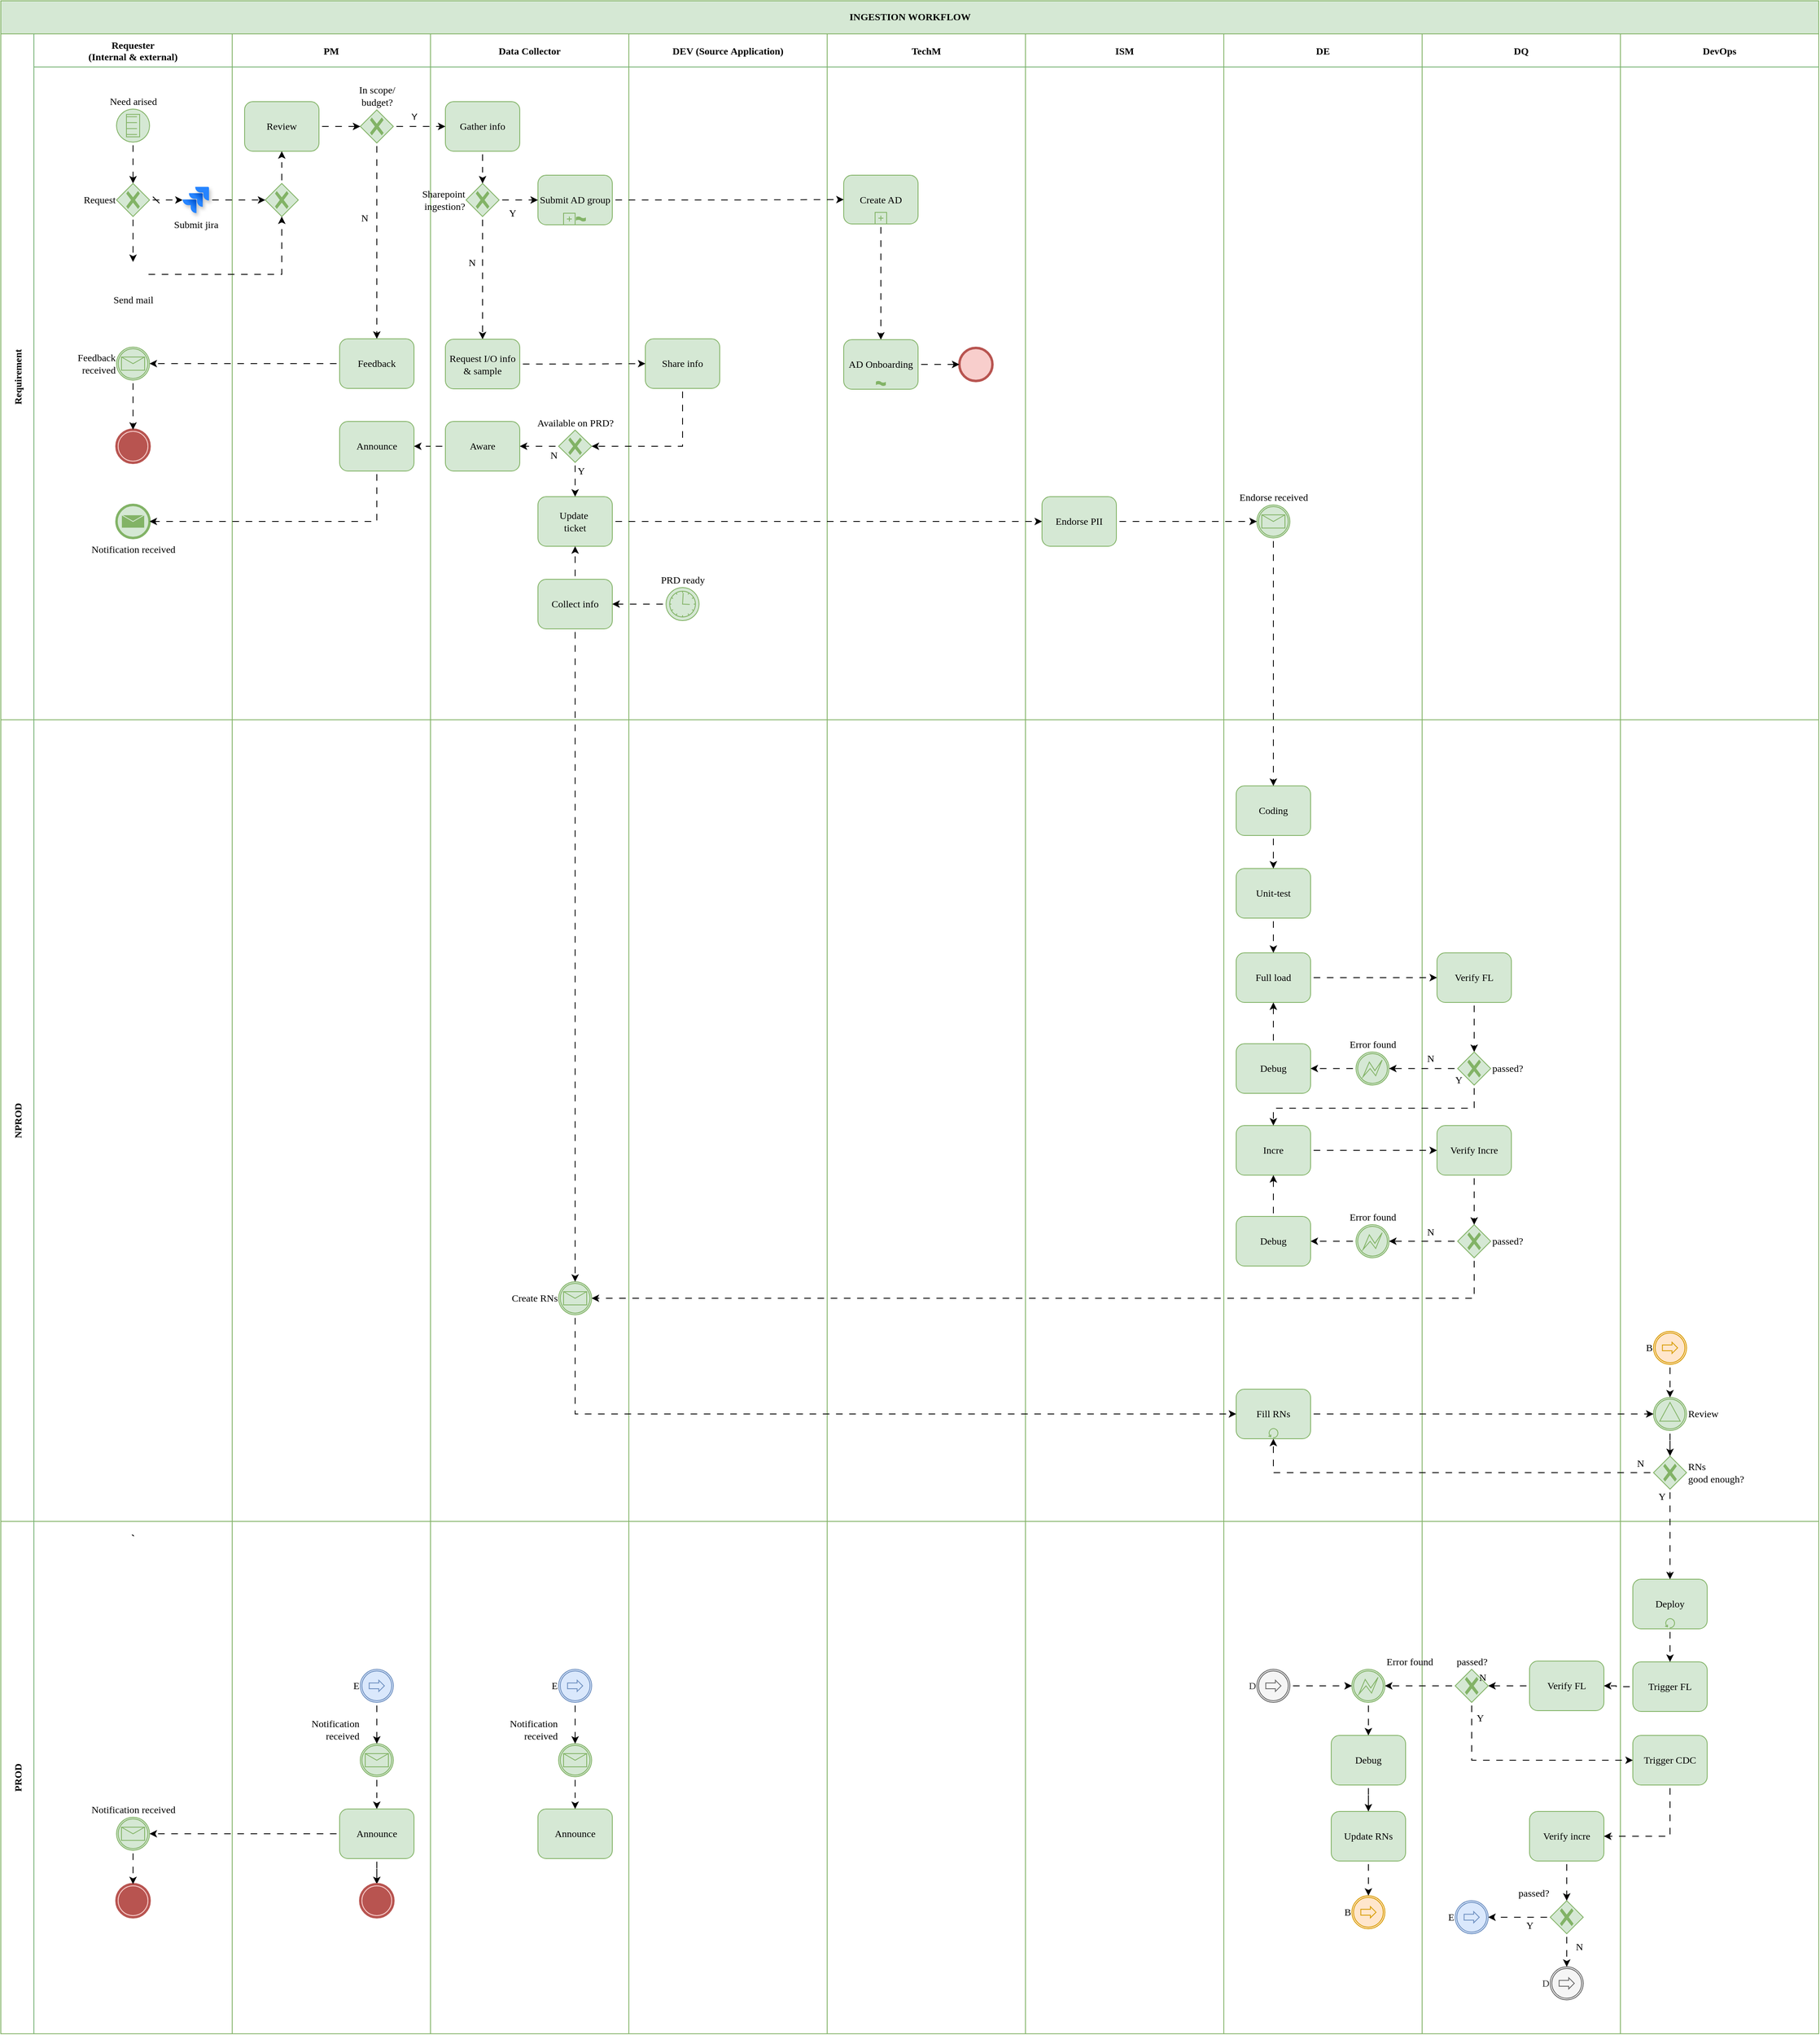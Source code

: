 <mxfile version="24.7.7">
  <diagram id="kgpKYQtTHZ0yAKxKKP6v" name="Page-1">
    <mxGraphModel dx="2304" dy="1316" grid="1" gridSize="10" guides="1" tooltips="1" connect="1" arrows="1" fold="1" page="1" pageScale="1" pageWidth="850" pageHeight="1100" math="0" shadow="0">
      <root>
        <mxCell id="0" />
        <mxCell id="1" parent="0" />
        <mxCell id="3nuBFxr9cyL0pnOWT2aG-1" value="INGESTION WORKFLOW" style="shape=table;childLayout=tableLayout;startSize=40;collapsible=0;recursiveResize=0;expand=0;fillColor=#d5e8d4;fontStyle=1;shadow=0;rounded=0;direction=north;flipV=1;flipH=1;horizontal=0;fontFamily=Montserrat;labelPosition=center;verticalLabelPosition=middle;align=center;verticalAlign=middle;whiteSpace=wrap;html=1;textDirection=vertical-lr;movable=1;resizable=1;rotatable=1;deletable=1;editable=1;locked=0;connectable=1;fontSize=12;fontSource=https%3A%2F%2Ffonts.googleapis.com%2Fcss%3Ffamily%3DMontserrat;strokeColor=#82b366;labelBackgroundColor=none;" parent="1" vertex="1">
          <mxGeometry x="40" y="81" width="2200" height="2460.0" as="geometry" />
        </mxCell>
        <mxCell id="3nuBFxr9cyL0pnOWT2aG-3" value="Requirement" style="shape=tableRow;horizontal=0;swimlaneHead=0;swimlaneBody=0;top=0;left=0;bottom=0;right=0;fillColor=none;points=[[0,0.5],[1,0.5]];portConstraint=eastwest;startSize=40;collapsible=0;recursiveResize=0;expand=0;fontStyle=1;swimlaneFillColor=none;strokeColor=#76B274;fontFamily=Montserrat;fontSource=https%3A%2F%2Ffonts.googleapis.com%2Fcss%3Ffamily%3DMontserrat;labelBackgroundColor=none;" parent="3nuBFxr9cyL0pnOWT2aG-1" vertex="1">
          <mxGeometry y="40" width="2200" height="830" as="geometry" />
        </mxCell>
        <mxCell id="3nuBFxr9cyL0pnOWT2aG-4" value="Requester&#xa;(Internal &amp; external)" style="swimlane;swimlaneHead=0;swimlaneBody=0;connectable=0;fillColor=none;startSize=40;collapsible=0;recursiveResize=0;expand=0;fontStyle=1;rounded=0;strokeColor=#76B274;fontFamily=Montserrat;fontSource=https%3A%2F%2Ffonts.googleapis.com%2Fcss%3Ffamily%3DMontserrat;labelBackgroundColor=none;" parent="3nuBFxr9cyL0pnOWT2aG-3" vertex="1">
          <mxGeometry x="40" width="240" height="830" as="geometry">
            <mxRectangle width="240" height="830" as="alternateBounds" />
          </mxGeometry>
        </mxCell>
        <mxCell id="cMU86__VcZ0qvdFthibx-391" value="Need arised" style="points=[[0.145,0.145,0],[0.5,0,0],[0.855,0.145,0],[1,0.5,0],[0.855,0.855,0],[0.5,1,0],[0.145,0.855,0],[0,0.5,0]];shape=mxgraph.bpmn.event;html=1;verticalLabelPosition=top;labelBackgroundColor=none;verticalAlign=bottom;align=center;perimeter=ellipsePerimeter;outlineConnect=0;aspect=fixed;outline=standard;symbol=conditional;rounded=1;fillStyle=auto;strokeColor=#82b366;arcSize=50;fontFamily=Montserrat;fontSource=https%3A%2F%2Ffonts.googleapis.com%2Fcss%3Ffamily%3DMontserrat;fontSize=12;fontColor=default;fillColor=#d5e8d4;labelPosition=center;" parent="3nuBFxr9cyL0pnOWT2aG-4" vertex="1">
          <mxGeometry x="100" y="91" width="40" height="40" as="geometry" />
        </mxCell>
        <mxCell id="cMU86__VcZ0qvdFthibx-394" value="Feedback&lt;div&gt;received&lt;/div&gt;" style="points=[[0.145,0.145,0],[0.5,0,0],[0.855,0.145,0],[1,0.5,0],[0.855,0.855,0],[0.5,1,0],[0.145,0.855,0],[0,0.5,0]];shape=mxgraph.bpmn.event;html=1;verticalLabelPosition=middle;labelBackgroundColor=none;verticalAlign=middle;align=right;perimeter=ellipsePerimeter;outlineConnect=0;aspect=fixed;outline=catching;symbol=message;rounded=1;fillStyle=auto;strokeColor=#82b366;arcSize=50;fontFamily=Montserrat;fontSource=https%3A%2F%2Ffonts.googleapis.com%2Fcss%3Ffamily%3DMontserrat;fontSize=12;fontColor=default;fillColor=#d5e8d4;labelPosition=left;" parent="3nuBFxr9cyL0pnOWT2aG-4" vertex="1">
          <mxGeometry x="100" y="379" width="40" height="40" as="geometry" />
        </mxCell>
        <mxCell id="cMU86__VcZ0qvdFthibx-395" value="" style="points=[[0.145,0.145,0],[0.5,0,0],[0.855,0.145,0],[1,0.5,0],[0.855,0.855,0],[0.5,1,0],[0.145,0.855,0],[0,0.5,0]];shape=mxgraph.bpmn.event;html=1;verticalLabelPosition=bottom;labelBackgroundColor=none;verticalAlign=top;align=center;perimeter=ellipsePerimeter;outlineConnect=0;aspect=fixed;outline=end;symbol=terminate;rounded=1;fillStyle=auto;strokeColor=#b85450;arcSize=50;fontFamily=Montserrat;fontSource=https%3A%2F%2Ffonts.googleapis.com%2Fcss%3Ffamily%3DMontserrat;fontSize=12;fillColor=#f8cecc;" parent="3nuBFxr9cyL0pnOWT2aG-4" vertex="1">
          <mxGeometry x="100" y="479" width="40" height="40" as="geometry" />
        </mxCell>
        <mxCell id="cMU86__VcZ0qvdFthibx-396" style="edgeStyle=orthogonalEdgeStyle;shape=connector;curved=0;rounded=0;orthogonalLoop=1;jettySize=auto;html=1;entryX=0.5;entryY=0;entryDx=0;entryDy=0;entryPerimeter=0;strokeColor=default;align=center;verticalAlign=middle;fontFamily=Montserrat;fontSource=https%3A%2F%2Ffonts.googleapis.com%2Fcss%3Ffamily%3DMontserrat;fontSize=12;fontColor=default;labelBackgroundColor=none;endArrow=classic;flowAnimation=1;" parent="3nuBFxr9cyL0pnOWT2aG-4" source="cMU86__VcZ0qvdFthibx-394" target="cMU86__VcZ0qvdFthibx-395" edge="1">
          <mxGeometry relative="1" as="geometry">
            <mxPoint x="120" y="525" as="targetPoint" />
          </mxGeometry>
        </mxCell>
        <mxCell id="cMU86__VcZ0qvdFthibx-740" style="edgeStyle=orthogonalEdgeStyle;shape=connector;curved=0;rounded=0;orthogonalLoop=1;jettySize=auto;html=1;entryX=0.5;entryY=0;entryDx=0;entryDy=0;entryPerimeter=0;strokeColor=default;align=center;verticalAlign=middle;fontFamily=Montserrat;fontSource=https%3A%2F%2Ffonts.googleapis.com%2Fcss%3Ffamily%3DMontserrat;fontSize=12;fontColor=default;labelBackgroundColor=none;endArrow=classic;flowAnimation=1;exitX=0.5;exitY=1;exitDx=0;exitDy=0;exitPerimeter=0;" parent="3nuBFxr9cyL0pnOWT2aG-4" source="cMU86__VcZ0qvdFthibx-391" target="cMU86__VcZ0qvdFthibx-196" edge="1">
          <mxGeometry relative="1" as="geometry">
            <mxPoint x="120" y="142" as="sourcePoint" />
          </mxGeometry>
        </mxCell>
        <mxCell id="cMU86__VcZ0qvdFthibx-100" value="Submit jira" style="image;image=img/lib/atlassian/Jira_Logo.svg;html=1;imageBackground=none;imageBorder=none;shadow=1;aspect=fixed;fontFamily=Montserrat;fontSource=https%3A%2F%2Ffonts.googleapis.com%2Fcss%3Ffamily%3DMontserrat;labelBackgroundColor=none;" parent="3nuBFxr9cyL0pnOWT2aG-4" vertex="1">
          <mxGeometry x="180" y="185" width="32" height="32" as="geometry" />
        </mxCell>
        <mxCell id="cMU86__VcZ0qvdFthibx-101" value="Send mail" style="shape=image;html=1;verticalAlign=top;verticalLabelPosition=bottom;labelBackgroundColor=none;imageAspect=0;aspect=fixed;image=https://cdn0.iconfinder.com/data/icons/logos-microsoft-office-365/128/Microsoft_Office-07-128.png;shadow=1;fontFamily=Montserrat;fontSource=https%3A%2F%2Ffonts.googleapis.com%2Fcss%3Ffamily%3DMontserrat;" parent="3nuBFxr9cyL0pnOWT2aG-4" vertex="1">
          <mxGeometry x="104" y="276" width="32" height="32" as="geometry" />
        </mxCell>
        <mxCell id="cMU86__VcZ0qvdFthibx-104" style="edgeStyle=orthogonalEdgeStyle;rounded=0;orthogonalLoop=1;jettySize=auto;html=1;entryX=0;entryY=0.5;entryDx=0;entryDy=0;curved=0;jumpStyle=none;startArrow=dash;startFill=0;flowAnimation=1;fixDash=0;exitX=1;exitY=0.5;exitDx=0;exitDy=0;exitPerimeter=0;labelBackgroundColor=none;" parent="3nuBFxr9cyL0pnOWT2aG-4" source="cMU86__VcZ0qvdFthibx-196" target="cMU86__VcZ0qvdFthibx-100" edge="1">
          <mxGeometry relative="1" as="geometry">
            <mxPoint x="139.966" y="205.034" as="sourcePoint" />
          </mxGeometry>
        </mxCell>
        <mxCell id="cMU86__VcZ0qvdFthibx-139" value="" style="edgeStyle=orthogonalEdgeStyle;rounded=0;orthogonalLoop=1;jettySize=auto;html=1;flowAnimation=1;fixDash=0;entryX=0.5;entryY=0;entryDx=0;entryDy=0;exitX=0.5;exitY=1;exitDx=0;exitDy=0;exitPerimeter=0;labelBackgroundColor=none;" parent="3nuBFxr9cyL0pnOWT2aG-4" source="cMU86__VcZ0qvdFthibx-196" target="cMU86__VcZ0qvdFthibx-101" edge="1">
          <mxGeometry relative="1" as="geometry">
            <mxPoint x="120.034" y="224.966" as="sourcePoint" />
          </mxGeometry>
        </mxCell>
        <mxCell id="cMU86__VcZ0qvdFthibx-196" value="Request" style="points=[[0.25,0.25,0],[0.5,0,0],[0.75,0.25,0],[1,0.5,0],[0.75,0.75,0],[0.5,1,0],[0.25,0.75,0],[0,0.5,0]];shape=mxgraph.bpmn.gateway2;html=1;verticalLabelPosition=middle;labelBackgroundColor=none;verticalAlign=middle;align=right;perimeter=rhombusPerimeter;outlineConnect=0;outline=none;symbol=none;gwType=exclusive;rounded=1;fillStyle=auto;strokeColor=#82b366;arcSize=50;fontFamily=Montserrat;fontSource=https%3A%2F%2Ffonts.googleapis.com%2Fcss%3Ffamily%3DMontserrat;fontSize=12;fontColor=default;fillColor=#d5e8d4;labelPosition=left;" parent="3nuBFxr9cyL0pnOWT2aG-4" vertex="1">
          <mxGeometry x="100" y="181" width="40" height="40" as="geometry" />
        </mxCell>
        <mxCell id="cMU86__VcZ0qvdFthibx-197" value="" style="points=[[0.25,0.25,0],[0.5,0,0],[0.75,0.25,0],[1,0.5,0],[0.75,0.75,0],[0.5,1,0],[0.25,0.75,0],[0,0.5,0]];shape=mxgraph.bpmn.gateway2;html=1;verticalLabelPosition=bottom;labelBackgroundColor=none;verticalAlign=top;align=center;perimeter=rhombusPerimeter;outlineConnect=0;outline=none;symbol=none;gwType=exclusive;rounded=1;fillStyle=auto;strokeColor=#82b366;arcSize=50;fontFamily=Montserrat;fontSource=https%3A%2F%2Ffonts.googleapis.com%2Fcss%3Ffamily%3DMontserrat;fontSize=12;fontColor=default;fillColor=#d5e8d4;" parent="3nuBFxr9cyL0pnOWT2aG-4" vertex="1">
          <mxGeometry x="280" y="181" width="40" height="40" as="geometry" />
        </mxCell>
        <mxCell id="cMU86__VcZ0qvdFthibx-176" style="edgeStyle=orthogonalEdgeStyle;rounded=0;orthogonalLoop=1;jettySize=auto;html=1;entryX=0.5;entryY=1;entryDx=0;entryDy=0;entryPerimeter=0;flowAnimation=1;fixDash=0;exitX=1;exitY=0.5;exitDx=0;exitDy=0;labelBackgroundColor=none;" parent="3nuBFxr9cyL0pnOWT2aG-4" source="cMU86__VcZ0qvdFthibx-101" target="cMU86__VcZ0qvdFthibx-197" edge="1">
          <mxGeometry relative="1" as="geometry">
            <mxPoint x="285" y="225" as="targetPoint" />
            <Array as="points">
              <mxPoint x="300" y="291" />
            </Array>
          </mxGeometry>
        </mxCell>
        <mxCell id="cMU86__VcZ0qvdFthibx-179" style="edgeStyle=orthogonalEdgeStyle;rounded=0;orthogonalLoop=1;jettySize=auto;html=1;entryX=0;entryY=0.5;entryDx=0;entryDy=0;entryPerimeter=0;flowAnimation=1;labelBackgroundColor=none;" parent="3nuBFxr9cyL0pnOWT2aG-4" source="cMU86__VcZ0qvdFthibx-100" target="cMU86__VcZ0qvdFthibx-197" edge="1">
          <mxGeometry relative="1" as="geometry">
            <mxPoint x="265" y="205" as="targetPoint" />
          </mxGeometry>
        </mxCell>
        <mxCell id="piQ0KBY6VBUV0hJ2Zry9-156" value="Notification received" style="points=[[0.145,0.145,0],[0.5,0,0],[0.855,0.145,0],[1,0.5,0],[0.855,0.855,0],[0.5,1,0],[0.145,0.855,0],[0,0.5,0]];shape=mxgraph.bpmn.event;html=1;verticalLabelPosition=bottom;labelBackgroundColor=#ffffff;verticalAlign=top;align=center;perimeter=ellipsePerimeter;outlineConnect=0;aspect=fixed;outline=end;symbol=message;fontFamily=Montserrat;fontSource=https%3A%2F%2Ffonts.googleapis.com%2Fcss%3Ffamily%3DMontserrat;fontSize=12;fillColor=#d5e8d4;strokeColor=#82b366;" vertex="1" parent="3nuBFxr9cyL0pnOWT2aG-4">
          <mxGeometry x="100" y="570" width="40" height="40" as="geometry" />
        </mxCell>
        <mxCell id="3nuBFxr9cyL0pnOWT2aG-8" value="PM" style="swimlane;swimlaneHead=0;swimlaneBody=0;connectable=0;fillColor=none;startSize=40;collapsible=0;recursiveResize=0;expand=0;fontStyle=1;flipV=0;strokeColor=#76B274;fontFamily=Montserrat;fontSource=https%3A%2F%2Ffonts.googleapis.com%2Fcss%3Ffamily%3DMontserrat;labelBackgroundColor=none;" parent="3nuBFxr9cyL0pnOWT2aG-3" vertex="1">
          <mxGeometry x="280" width="240" height="830" as="geometry">
            <mxRectangle width="240" height="830" as="alternateBounds" />
          </mxGeometry>
        </mxCell>
        <mxCell id="cMU86__VcZ0qvdFthibx-209" value="In scope/&lt;div&gt;budget?&lt;/div&gt;" style="points=[[0.25,0.25,0],[0.5,0,0],[0.75,0.25,0],[1,0.5,0],[0.75,0.75,0],[0.5,1,0],[0.25,0.75,0],[0,0.5,0]];shape=mxgraph.bpmn.gateway2;html=1;verticalLabelPosition=top;labelBackgroundColor=none;verticalAlign=bottom;align=center;perimeter=rhombusPerimeter;outlineConnect=0;outline=none;symbol=none;gwType=exclusive;rounded=1;fillStyle=auto;strokeColor=#82b366;arcSize=50;fontFamily=Montserrat;fontSource=https%3A%2F%2Ffonts.googleapis.com%2Fcss%3Ffamily%3DMontserrat;fontSize=12;fontColor=default;fillColor=#d5e8d4;shadow=0;labelPosition=center;textShadow=0;labelBorderColor=none;" parent="3nuBFxr9cyL0pnOWT2aG-8" vertex="1">
          <mxGeometry x="155" y="92" width="40" height="40" as="geometry" />
        </mxCell>
        <mxCell id="cMU86__VcZ0qvdFthibx-265" style="edgeStyle=orthogonalEdgeStyle;shape=connector;curved=0;rounded=0;orthogonalLoop=1;jettySize=auto;html=1;entryX=0.5;entryY=0;entryDx=0;entryDy=0;entryPerimeter=0;strokeColor=default;align=center;verticalAlign=middle;fontFamily=Montserrat;fontSource=https%3A%2F%2Ffonts.googleapis.com%2Fcss%3Ffamily%3DMontserrat;fontSize=12;fontColor=default;labelBackgroundColor=none;endArrow=classic;flowAnimation=1;" parent="3nuBFxr9cyL0pnOWT2aG-8" source="cMU86__VcZ0qvdFthibx-209" target="cMU86__VcZ0qvdFthibx-390" edge="1">
          <mxGeometry relative="1" as="geometry">
            <mxPoint x="180" y="336" as="targetPoint" />
          </mxGeometry>
        </mxCell>
        <mxCell id="cMU86__VcZ0qvdFthibx-270" value="" style="edgeLabel;html=1;align=center;verticalAlign=middle;resizable=0;points=[];rounded=1;fillStyle=auto;strokeColor=#82b366;arcSize=50;fontFamily=Montserrat;fontSource=https%3A%2F%2Ffonts.googleapis.com%2Fcss%3Ffamily%3DMontserrat;fontSize=12;fontColor=default;fillColor=#d5e8d4;labelBackgroundColor=none;" parent="cMU86__VcZ0qvdFthibx-265" vertex="1" connectable="0">
          <mxGeometry x="-0.249" y="-1" relative="1" as="geometry">
            <mxPoint as="offset" />
          </mxGeometry>
        </mxCell>
        <mxCell id="cMU86__VcZ0qvdFthibx-271" value="N" style="edgeLabel;html=1;align=center;verticalAlign=middle;resizable=0;points=[];rounded=1;fillStyle=auto;strokeColor=#82b366;arcSize=50;fontFamily=Montserrat;fontSource=https%3A%2F%2Ffonts.googleapis.com%2Fcss%3Ffamily%3DMontserrat;fontSize=12;fontColor=default;fillColor=#d5e8d4;labelBackgroundColor=none;" parent="cMU86__VcZ0qvdFthibx-265" vertex="1" connectable="0">
          <mxGeometry x="-0.233" y="-1" relative="1" as="geometry">
            <mxPoint x="-14" as="offset" />
          </mxGeometry>
        </mxCell>
        <mxCell id="cMU86__VcZ0qvdFthibx-390" value="Feedback" style="points=[[0.25,0,0],[0.5,0,0],[0.75,0,0],[1,0.25,0],[1,0.5,0],[1,0.75,0],[0.75,1,0],[0.5,1,0],[0.25,1,0],[0,0.75,0],[0,0.5,0],[0,0.25,0]];shape=mxgraph.bpmn.task;whiteSpace=wrap;rectStyle=rounded;size=10;html=1;container=1;expand=0;collapsible=0;taskMarker=abstract;rounded=1;fillStyle=auto;strokeColor=#82b366;align=center;verticalAlign=middle;arcSize=50;fontFamily=Montserrat;fontSource=https%3A%2F%2Ffonts.googleapis.com%2Fcss%3Ffamily%3DMontserrat;fontSize=12;fontColor=default;fillColor=#d5e8d4;labelBackgroundColor=none;" parent="3nuBFxr9cyL0pnOWT2aG-8" vertex="1">
          <mxGeometry x="130" y="369" width="90" height="60" as="geometry" />
        </mxCell>
        <mxCell id="cMU86__VcZ0qvdFthibx-200" value="Review" style="points=[[0.25,0,0],[0.5,0,0],[0.75,0,0],[1,0.25,0],[1,0.5,0],[1,0.75,0],[0.75,1,0],[0.5,1,0],[0.25,1,0],[0,0.75,0],[0,0.5,0],[0,0.25,0]];shape=mxgraph.bpmn.task;whiteSpace=wrap;rectStyle=rounded;size=10;html=1;container=1;expand=0;collapsible=0;taskMarker=abstract;rounded=1;fillStyle=auto;strokeColor=#82b366;align=center;verticalAlign=middle;arcSize=50;fontFamily=Montserrat;fontSource=https%3A%2F%2Ffonts.googleapis.com%2Fcss%3Ffamily%3DMontserrat;fontSize=12;fontColor=default;fillColor=#d5e8d4;labelBackgroundColor=none;" parent="3nuBFxr9cyL0pnOWT2aG-8" vertex="1">
          <mxGeometry x="15" y="82" width="90" height="60" as="geometry" />
        </mxCell>
        <mxCell id="cMU86__VcZ0qvdFthibx-734" style="edgeStyle=orthogonalEdgeStyle;shape=connector;curved=0;rounded=0;orthogonalLoop=1;jettySize=auto;html=1;strokeColor=default;align=center;verticalAlign=middle;fontFamily=Montserrat;fontSource=https%3A%2F%2Ffonts.googleapis.com%2Fcss%3Ffamily%3DMontserrat;fontSize=12;fontColor=default;labelBackgroundColor=none;endArrow=classic;flowAnimation=1;" parent="3nuBFxr9cyL0pnOWT2aG-8" source="cMU86__VcZ0qvdFthibx-200" target="cMU86__VcZ0qvdFthibx-209" edge="1">
          <mxGeometry relative="1" as="geometry" />
        </mxCell>
        <mxCell id="piQ0KBY6VBUV0hJ2Zry9-165" value="Announce" style="points=[[0.25,0,0],[0.5,0,0],[0.75,0,0],[1,0.25,0],[1,0.5,0],[1,0.75,0],[0.75,1,0],[0.5,1,0],[0.25,1,0],[0,0.75,0],[0,0.5,0],[0,0.25,0]];shape=mxgraph.bpmn.task;whiteSpace=wrap;rectStyle=rounded;size=10;html=1;container=1;expand=0;collapsible=0;taskMarker=abstract;rounded=1;fillStyle=auto;strokeColor=#82b366;align=center;verticalAlign=middle;arcSize=50;fontFamily=Montserrat;fontSource=https%3A%2F%2Ffonts.googleapis.com%2Fcss%3Ffamily%3DMontserrat;fontSize=12;fontColor=default;fillColor=#d5e8d4;labelBackgroundColor=none;" vertex="1" parent="3nuBFxr9cyL0pnOWT2aG-8">
          <mxGeometry x="130" y="469" width="90" height="60" as="geometry" />
        </mxCell>
        <mxCell id="3nuBFxr9cyL0pnOWT2aG-11" value="Data Collector" style="swimlane;swimlaneHead=0;swimlaneBody=0;connectable=0;fillColor=none;startSize=40;collapsible=0;recursiveResize=0;expand=0;fontStyle=1;strokeColor=#76B274;fontFamily=Montserrat;fontSource=https%3A%2F%2Ffonts.googleapis.com%2Fcss%3Ffamily%3DMontserrat;verticalAlign=middle;labelBackgroundColor=none;" parent="3nuBFxr9cyL0pnOWT2aG-3" vertex="1">
          <mxGeometry x="520" width="240" height="830" as="geometry">
            <mxRectangle width="240" height="830" as="alternateBounds" />
          </mxGeometry>
        </mxCell>
        <mxCell id="cMU86__VcZ0qvdFthibx-262" value="Gather info" style="points=[[0.25,0,0],[0.5,0,0],[0.75,0,0],[1,0.25,0],[1,0.5,0],[1,0.75,0],[0.75,1,0],[0.5,1,0],[0.25,1,0],[0,0.75,0],[0,0.5,0],[0,0.25,0]];shape=mxgraph.bpmn.task;whiteSpace=wrap;rectStyle=rounded;size=10;html=1;container=1;expand=0;collapsible=0;taskMarker=abstract;rounded=1;fillStyle=auto;strokeColor=#82b366;align=center;verticalAlign=middle;arcSize=50;fontFamily=Montserrat;fontSource=https%3A%2F%2Ffonts.googleapis.com%2Fcss%3Ffamily%3DMontserrat;fontSize=12;fontColor=default;fillColor=#d5e8d4;labelBackgroundColor=none;" parent="3nuBFxr9cyL0pnOWT2aG-11" vertex="1">
          <mxGeometry x="18" y="82" width="90" height="60" as="geometry" />
        </mxCell>
        <mxCell id="cMU86__VcZ0qvdFthibx-493" value="Sharepoint&lt;div&gt;ingestion?&lt;/div&gt;" style="points=[[0.25,0.25,0],[0.5,0,0],[0.75,0.25,0],[1,0.5,0],[0.75,0.75,0],[0.5,1,0],[0.25,0.75,0],[0,0.5,0]];shape=mxgraph.bpmn.gateway2;html=1;verticalLabelPosition=middle;labelBackgroundColor=none;verticalAlign=middle;align=right;perimeter=rhombusPerimeter;outlineConnect=0;outline=none;symbol=none;gwType=exclusive;rounded=1;fillStyle=auto;strokeColor=#82b366;arcSize=50;fontFamily=Montserrat;fontSource=https%3A%2F%2Ffonts.googleapis.com%2Fcss%3Ffamily%3DMontserrat;fontSize=12;fontColor=default;fillColor=#d5e8d4;shadow=0;labelPosition=left;aspect=fixed;" parent="3nuBFxr9cyL0pnOWT2aG-11" vertex="1">
          <mxGeometry x="43" y="181" width="40" height="40" as="geometry" />
        </mxCell>
        <mxCell id="cMU86__VcZ0qvdFthibx-498" value="Submit AD&lt;span style=&quot;&quot;&gt;&amp;nbsp;group&lt;/span&gt;" style="points=[[0.25,0,0],[0.5,0,0],[0.75,0,0],[1,0.25,0],[1,0.5,0],[1,0.75,0],[0.75,1,0],[0.5,1,0],[0.25,1,0],[0,0.75,0],[0,0.5,0],[0,0.25,0]];shape=mxgraph.bpmn.task;whiteSpace=wrap;rectStyle=rounded;size=10;html=1;container=1;expand=0;collapsible=0;taskMarker=abstract;isAdHoc=1;isLoopSub=1;rounded=1;fillStyle=auto;strokeColor=#82b366;align=center;verticalAlign=middle;arcSize=50;fontFamily=Montserrat;fontSource=https%3A%2F%2Ffonts.googleapis.com%2Fcss%3Ffamily%3DMontserrat;fontSize=12;fontColor=default;fillColor=#d5e8d4;labelBackgroundColor=none;" parent="3nuBFxr9cyL0pnOWT2aG-11" vertex="1">
          <mxGeometry x="130" y="171" width="90" height="60" as="geometry" />
        </mxCell>
        <mxCell id="cMU86__VcZ0qvdFthibx-517" style="edgeStyle=orthogonalEdgeStyle;shape=connector;curved=0;rounded=0;orthogonalLoop=1;jettySize=auto;html=1;entryX=0.5;entryY=0;entryDx=0;entryDy=0;entryPerimeter=0;strokeColor=default;align=center;verticalAlign=middle;fontFamily=Montserrat;fontSource=https%3A%2F%2Ffonts.googleapis.com%2Fcss%3Ffamily%3DMontserrat;fontSize=12;fontColor=default;labelBackgroundColor=none;endArrow=classic;flowAnimation=1;" parent="3nuBFxr9cyL0pnOWT2aG-11" source="cMU86__VcZ0qvdFthibx-262" target="cMU86__VcZ0qvdFthibx-493" edge="1">
          <mxGeometry relative="1" as="geometry" />
        </mxCell>
        <mxCell id="cMU86__VcZ0qvdFthibx-610" style="edgeStyle=orthogonalEdgeStyle;shape=connector;curved=0;rounded=0;orthogonalLoop=1;jettySize=auto;html=1;entryX=0.5;entryY=0;entryDx=0;entryDy=0;entryPerimeter=0;strokeColor=default;align=center;verticalAlign=middle;fontFamily=Montserrat;fontSource=https%3A%2F%2Ffonts.googleapis.com%2Fcss%3Ffamily%3DMontserrat;fontSize=12;fontColor=default;labelBackgroundColor=none;endArrow=classic;flowAnimation=1;exitX=0.5;exitY=1;exitDx=0;exitDy=0;exitPerimeter=0;" parent="3nuBFxr9cyL0pnOWT2aG-11" source="cMU86__VcZ0qvdFthibx-493" target="piQ0KBY6VBUV0hJ2Zry9-97" edge="1">
          <mxGeometry relative="1" as="geometry">
            <Array as="points" />
            <mxPoint x="63" y="369" as="targetPoint" />
          </mxGeometry>
        </mxCell>
        <mxCell id="cMU86__VcZ0qvdFthibx-615" value="N" style="edgeLabel;html=1;align=center;verticalAlign=middle;resizable=0;points=[];rounded=1;fillStyle=auto;strokeColor=#82b366;arcSize=50;fontFamily=Montserrat;fontSource=https%3A%2F%2Ffonts.googleapis.com%2Fcss%3Ffamily%3DMontserrat;fontSize=12;fontColor=default;fillColor=#d5e8d4;labelBackgroundColor=none;" parent="cMU86__VcZ0qvdFthibx-610" vertex="1" connectable="0">
          <mxGeometry x="-0.227" relative="1" as="geometry">
            <mxPoint x="-13" y="-2" as="offset" />
          </mxGeometry>
        </mxCell>
        <mxCell id="cMU86__VcZ0qvdFthibx-410" value="Update&amp;nbsp;&lt;div&gt;&lt;span style=&quot;&quot;&gt;ticket&lt;/span&gt;&lt;/div&gt;" style="points=[[0.25,0,0],[0.5,0,0],[0.75,0,0],[1,0.25,0],[1,0.5,0],[1,0.75,0],[0.75,1,0],[0.5,1,0],[0.25,1,0],[0,0.75,0],[0,0.5,0],[0,0.25,0]];shape=mxgraph.bpmn.task;whiteSpace=wrap;rectStyle=rounded;size=10;html=1;container=1;expand=0;collapsible=0;taskMarker=abstract;rounded=1;fillStyle=auto;strokeColor=#82b366;align=center;verticalAlign=middle;arcSize=50;fontFamily=Montserrat;fontSource=https%3A%2F%2Ffonts.googleapis.com%2Fcss%3Ffamily%3DMontserrat;fontSize=12;fontColor=default;fillColor=#d5e8d4;labelBackgroundColor=none;" parent="3nuBFxr9cyL0pnOWT2aG-11" vertex="1">
          <mxGeometry x="130" y="560" width="90" height="60" as="geometry" />
        </mxCell>
        <mxCell id="cMU86__VcZ0qvdFthibx-503" style="edgeStyle=orthogonalEdgeStyle;shape=connector;curved=0;rounded=0;orthogonalLoop=1;jettySize=auto;html=1;strokeColor=default;align=center;verticalAlign=middle;fontFamily=Montserrat;fontSource=https%3A%2F%2Ffonts.googleapis.com%2Fcss%3Ffamily%3DMontserrat;fontSize=12;fontColor=default;labelBackgroundColor=none;endArrow=classic;flowAnimation=1;exitX=1;exitY=0.5;exitDx=0;exitDy=0;exitPerimeter=0;entryX=0;entryY=0.5;entryDx=0;entryDy=0;entryPerimeter=0;" parent="3nuBFxr9cyL0pnOWT2aG-11" source="cMU86__VcZ0qvdFthibx-493" target="cMU86__VcZ0qvdFthibx-498" edge="1">
          <mxGeometry relative="1" as="geometry">
            <mxPoint x="179.928" y="245.002" as="sourcePoint" />
            <mxPoint x="130" y="206" as="targetPoint" />
          </mxGeometry>
        </mxCell>
        <mxCell id="cMU86__VcZ0qvdFthibx-504" value="Y" style="edgeLabel;html=1;align=center;verticalAlign=middle;resizable=0;points=[];rounded=1;fillStyle=auto;strokeColor=#82b366;arcSize=50;fontFamily=Montserrat;fontSource=https%3A%2F%2Ffonts.googleapis.com%2Fcss%3Ffamily%3DMontserrat;fontSize=12;fontColor=default;fillColor=#d5e8d4;labelBackgroundColor=none;" parent="cMU86__VcZ0qvdFthibx-503" vertex="1" connectable="0">
          <mxGeometry x="-0.301" y="-2" relative="1" as="geometry">
            <mxPoint x="-1" y="14" as="offset" />
          </mxGeometry>
        </mxCell>
        <mxCell id="piQ0KBY6VBUV0hJ2Zry9-97" value="Request I/O info &amp;amp; sample" style="points=[[0.25,0,0],[0.5,0,0],[0.75,0,0],[1,0.25,0],[1,0.5,0],[1,0.75,0],[0.75,1,0],[0.5,1,0],[0.25,1,0],[0,0.75,0],[0,0.5,0],[0,0.25,0]];shape=mxgraph.bpmn.task;whiteSpace=wrap;rectStyle=rounded;size=10;html=1;container=1;expand=0;collapsible=0;taskMarker=abstract;rounded=1;fillStyle=auto;strokeColor=#82b366;align=center;verticalAlign=middle;arcSize=50;fontFamily=Montserrat;fontSource=https%3A%2F%2Ffonts.googleapis.com%2Fcss%3Ffamily%3DMontserrat;fontSize=12;fontColor=default;fillColor=#d5e8d4;labelBackgroundColor=none;" vertex="1" parent="3nuBFxr9cyL0pnOWT2aG-11">
          <mxGeometry x="18" y="369.5" width="90" height="60" as="geometry" />
        </mxCell>
        <mxCell id="piQ0KBY6VBUV0hJ2Zry9-138" value="Available on PRD?" style="points=[[0.25,0.25,0],[0.5,0,0],[0.75,0.25,0],[1,0.5,0],[0.75,0.75,0],[0.5,1,0],[0.25,0.75,0],[0,0.5,0]];shape=mxgraph.bpmn.gateway2;html=1;verticalLabelPosition=top;labelBackgroundColor=none;verticalAlign=bottom;align=center;perimeter=rhombusPerimeter;outlineConnect=0;outline=none;symbol=none;gwType=exclusive;rounded=1;fillStyle=auto;strokeColor=#82b366;arcSize=50;fontFamily=Montserrat;fontSource=https%3A%2F%2Ffonts.googleapis.com%2Fcss%3Ffamily%3DMontserrat;fontSize=12;fontColor=default;fillColor=#d5e8d4;labelPosition=center;" vertex="1" parent="3nuBFxr9cyL0pnOWT2aG-11">
          <mxGeometry x="155" y="479.5" width="40" height="39" as="geometry" />
        </mxCell>
        <mxCell id="piQ0KBY6VBUV0hJ2Zry9-149" style="edgeStyle=orthogonalEdgeStyle;shape=connector;curved=0;rounded=0;orthogonalLoop=1;jettySize=auto;html=1;entryX=0.5;entryY=0;entryDx=0;entryDy=0;entryPerimeter=0;strokeColor=default;align=center;verticalAlign=middle;fontFamily=Montserrat;fontSource=https%3A%2F%2Ffonts.googleapis.com%2Fcss%3Ffamily%3DMontserrat;fontSize=12;fontColor=default;labelBackgroundColor=none;endArrow=classic;flowAnimation=1;" edge="1" parent="3nuBFxr9cyL0pnOWT2aG-11" source="piQ0KBY6VBUV0hJ2Zry9-138" target="cMU86__VcZ0qvdFthibx-410">
          <mxGeometry relative="1" as="geometry" />
        </mxCell>
        <mxCell id="piQ0KBY6VBUV0hJ2Zry9-153" value="Y" style="edgeLabel;html=1;align=center;verticalAlign=middle;resizable=0;points=[];fontFamily=Montserrat;fontSource=https%3A%2F%2Ffonts.googleapis.com%2Fcss%3Ffamily%3DMontserrat;fontSize=12;fontColor=default;labelBackgroundColor=none;" vertex="1" connectable="0" parent="piQ0KBY6VBUV0hJ2Zry9-149">
          <mxGeometry x="-0.366" relative="1" as="geometry">
            <mxPoint x="7" y="-3" as="offset" />
          </mxGeometry>
        </mxCell>
        <mxCell id="piQ0KBY6VBUV0hJ2Zry9-151" value="Aware" style="points=[[0.25,0,0],[0.5,0,0],[0.75,0,0],[1,0.25,0],[1,0.5,0],[1,0.75,0],[0.75,1,0],[0.5,1,0],[0.25,1,0],[0,0.75,0],[0,0.5,0],[0,0.25,0]];shape=mxgraph.bpmn.task;whiteSpace=wrap;rectStyle=rounded;size=10;html=1;container=1;expand=0;collapsible=0;taskMarker=abstract;rounded=1;fillStyle=auto;strokeColor=#82b366;align=center;verticalAlign=middle;arcSize=50;fontFamily=Montserrat;fontSource=https%3A%2F%2Ffonts.googleapis.com%2Fcss%3Ffamily%3DMontserrat;fontSize=12;fontColor=default;fillColor=#d5e8d4;labelBackgroundColor=none;" vertex="1" parent="3nuBFxr9cyL0pnOWT2aG-11">
          <mxGeometry x="18" y="469" width="90" height="60" as="geometry" />
        </mxCell>
        <mxCell id="piQ0KBY6VBUV0hJ2Zry9-152" style="edgeStyle=orthogonalEdgeStyle;shape=connector;curved=0;rounded=0;orthogonalLoop=1;jettySize=auto;html=1;strokeColor=default;align=center;verticalAlign=middle;fontFamily=Montserrat;fontSource=https%3A%2F%2Ffonts.googleapis.com%2Fcss%3Ffamily%3DMontserrat;fontSize=12;fontColor=default;labelBackgroundColor=none;endArrow=classic;flowAnimation=1;" edge="1" parent="3nuBFxr9cyL0pnOWT2aG-11" source="piQ0KBY6VBUV0hJ2Zry9-138" target="piQ0KBY6VBUV0hJ2Zry9-151">
          <mxGeometry relative="1" as="geometry" />
        </mxCell>
        <mxCell id="piQ0KBY6VBUV0hJ2Zry9-155" value="N" style="edgeLabel;html=1;align=center;verticalAlign=middle;resizable=0;points=[];fontFamily=Montserrat;fontSource=https%3A%2F%2Ffonts.googleapis.com%2Fcss%3Ffamily%3DMontserrat;fontSize=12;fontColor=default;labelBackgroundColor=none;" vertex="1" connectable="0" parent="piQ0KBY6VBUV0hJ2Zry9-152">
          <mxGeometry x="-0.184" relative="1" as="geometry">
            <mxPoint x="13" y="11" as="offset" />
          </mxGeometry>
        </mxCell>
        <mxCell id="piQ0KBY6VBUV0hJ2Zry9-169" value="Collect info" style="points=[[0.25,0,0],[0.5,0,0],[0.75,0,0],[1,0.25,0],[1,0.5,0],[1,0.75,0],[0.75,1,0],[0.5,1,0],[0.25,1,0],[0,0.75,0],[0,0.5,0],[0,0.25,0]];shape=mxgraph.bpmn.task;whiteSpace=wrap;rectStyle=rounded;size=10;html=1;container=1;expand=0;collapsible=0;taskMarker=abstract;rounded=1;fillStyle=auto;strokeColor=#82b366;align=center;verticalAlign=middle;arcSize=50;fontFamily=Montserrat;fontSource=https%3A%2F%2Ffonts.googleapis.com%2Fcss%3Ffamily%3DMontserrat;fontSize=12;fontColor=default;fillColor=#d5e8d4;labelBackgroundColor=none;" vertex="1" parent="3nuBFxr9cyL0pnOWT2aG-11">
          <mxGeometry x="130" y="660" width="90" height="60" as="geometry" />
        </mxCell>
        <mxCell id="piQ0KBY6VBUV0hJ2Zry9-233" style="edgeStyle=orthogonalEdgeStyle;shape=connector;curved=0;rounded=0;orthogonalLoop=1;jettySize=auto;html=1;entryX=0.5;entryY=1;entryDx=0;entryDy=0;entryPerimeter=0;strokeColor=default;align=center;verticalAlign=middle;fontFamily=Montserrat;fontSource=https%3A%2F%2Ffonts.googleapis.com%2Fcss%3Ffamily%3DMontserrat;fontSize=12;fontColor=default;labelBackgroundColor=none;endArrow=classic;flowAnimation=1;" edge="1" parent="3nuBFxr9cyL0pnOWT2aG-11" source="piQ0KBY6VBUV0hJ2Zry9-169" target="cMU86__VcZ0qvdFthibx-410">
          <mxGeometry relative="1" as="geometry" />
        </mxCell>
        <mxCell id="piQ0KBY6VBUV0hJ2Zry9-72" value="DEV (Source Application)" style="swimlane;swimlaneHead=0;swimlaneBody=0;connectable=0;fillColor=none;startSize=40;collapsible=0;recursiveResize=0;expand=0;fontStyle=1;strokeColor=#76B274;fontFamily=Montserrat;fontSource=https%3A%2F%2Ffonts.googleapis.com%2Fcss%3Ffamily%3DMontserrat;labelPosition=center;verticalLabelPosition=middle;align=center;verticalAlign=middle;labelBackgroundColor=none;" vertex="1" parent="3nuBFxr9cyL0pnOWT2aG-3">
          <mxGeometry x="760" width="240" height="830" as="geometry">
            <mxRectangle width="240" height="830" as="alternateBounds" />
          </mxGeometry>
        </mxCell>
        <mxCell id="piQ0KBY6VBUV0hJ2Zry9-99" value="Share info" style="points=[[0.25,0,0],[0.5,0,0],[0.75,0,0],[1,0.25,0],[1,0.5,0],[1,0.75,0],[0.75,1,0],[0.5,1,0],[0.25,1,0],[0,0.75,0],[0,0.5,0],[0,0.25,0]];shape=mxgraph.bpmn.task;whiteSpace=wrap;rectStyle=rounded;size=10;html=1;container=1;expand=0;collapsible=0;taskMarker=abstract;rounded=1;fillStyle=auto;strokeColor=#82b366;align=center;verticalAlign=middle;arcSize=50;fontFamily=Montserrat;fontSource=https%3A%2F%2Ffonts.googleapis.com%2Fcss%3Ffamily%3DMontserrat;fontSize=12;fontColor=default;fillColor=#d5e8d4;labelBackgroundColor=none;" vertex="1" parent="piQ0KBY6VBUV0hJ2Zry9-72">
          <mxGeometry x="20" y="369" width="90" height="60" as="geometry" />
        </mxCell>
        <mxCell id="piQ0KBY6VBUV0hJ2Zry9-167" value="PRD ready" style="points=[[0.145,0.145,0],[0.5,0,0],[0.855,0.145,0],[1,0.5,0],[0.855,0.855,0],[0.5,1,0],[0.145,0.855,0],[0,0.5,0]];shape=mxgraph.bpmn.event;html=1;verticalLabelPosition=top;labelBackgroundColor=#ffffff;verticalAlign=bottom;align=center;perimeter=ellipsePerimeter;outlineConnect=0;aspect=fixed;outline=standard;symbol=timer;fontFamily=Montserrat;fontSource=https%3A%2F%2Ffonts.googleapis.com%2Fcss%3Ffamily%3DMontserrat;fontSize=12;fillColor=#d5e8d4;strokeColor=#82b366;labelPosition=center;" vertex="1" parent="piQ0KBY6VBUV0hJ2Zry9-72">
          <mxGeometry x="45" y="670" width="40" height="40" as="geometry" />
        </mxCell>
        <mxCell id="piQ0KBY6VBUV0hJ2Zry9-75" value="TechM" style="swimlane;swimlaneHead=0;swimlaneBody=0;connectable=0;fillColor=none;startSize=40;collapsible=0;recursiveResize=0;expand=0;fontStyle=1;strokeColor=#76B274;fontFamily=Montserrat;fontSource=https%3A%2F%2Ffonts.googleapis.com%2Fcss%3Ffamily%3DMontserrat;labelPosition=center;verticalLabelPosition=middle;align=center;verticalAlign=middle;labelBackgroundColor=none;" vertex="1" parent="3nuBFxr9cyL0pnOWT2aG-3">
          <mxGeometry x="1000" width="240" height="830" as="geometry">
            <mxRectangle width="240" height="830" as="alternateBounds" />
          </mxGeometry>
        </mxCell>
        <mxCell id="piQ0KBY6VBUV0hJ2Zry9-87" value="Create AD" style="points=[[0.25,0,0],[0.5,0,0],[0.75,0,0],[1,0.25,0],[1,0.5,0],[1,0.75,0],[0.75,1,0],[0.5,1,0],[0.25,1,0],[0,0.75,0],[0,0.5,0],[0,0.25,0]];shape=mxgraph.bpmn.task;whiteSpace=wrap;rectStyle=rounded;size=10;html=1;container=1;expand=0;collapsible=0;taskMarker=abstract;isLoopSub=1;fontFamily=Montserrat;fontSource=https%3A%2F%2Ffonts.googleapis.com%2Fcss%3Ffamily%3DMontserrat;fontSize=12;labelBackgroundColor=none;fillColor=#d5e8d4;strokeColor=#82b366;" vertex="1" parent="piQ0KBY6VBUV0hJ2Zry9-75">
          <mxGeometry x="20" y="171" width="90" height="59" as="geometry" />
        </mxCell>
        <mxCell id="piQ0KBY6VBUV0hJ2Zry9-110" style="edgeStyle=orthogonalEdgeStyle;shape=connector;curved=0;rounded=0;orthogonalLoop=1;jettySize=auto;html=1;strokeColor=default;align=center;verticalAlign=middle;fontFamily=Montserrat;fontSource=https%3A%2F%2Ffonts.googleapis.com%2Fcss%3Ffamily%3DMontserrat;fontSize=12;fontColor=default;labelBackgroundColor=none;endArrow=classic;flowAnimation=1;" edge="1" parent="piQ0KBY6VBUV0hJ2Zry9-75" source="piQ0KBY6VBUV0hJ2Zry9-87" target="piQ0KBY6VBUV0hJ2Zry9-115">
          <mxGeometry relative="1" as="geometry">
            <mxPoint x="65" y="370" as="targetPoint" />
          </mxGeometry>
        </mxCell>
        <mxCell id="piQ0KBY6VBUV0hJ2Zry9-115" value="AD Onboarding" style="points=[[0.25,0,0],[0.5,0,0],[0.75,0,0],[1,0.25,0],[1,0.5,0],[1,0.75,0],[0.75,1,0],[0.5,1,0],[0.25,1,0],[0,0.75,0],[0,0.5,0],[0,0.25,0]];shape=mxgraph.bpmn.task;whiteSpace=wrap;rectStyle=rounded;size=10;html=1;container=1;expand=0;collapsible=0;taskMarker=abstract;isAdHoc=1;fontFamily=Montserrat;fontSource=https%3A%2F%2Ffonts.googleapis.com%2Fcss%3Ffamily%3DMontserrat;fontSize=12;labelBackgroundColor=none;fillColor=#d5e8d4;strokeColor=#82b366;" vertex="1" parent="piQ0KBY6VBUV0hJ2Zry9-75">
          <mxGeometry x="20" y="370" width="90" height="60" as="geometry" />
        </mxCell>
        <mxCell id="piQ0KBY6VBUV0hJ2Zry9-116" value="" style="points=[[0.145,0.145,0],[0.5,0,0],[0.855,0.145,0],[1,0.5,0],[0.855,0.855,0],[0.5,1,0],[0.145,0.855,0],[0,0.5,0]];shape=mxgraph.bpmn.event;html=1;verticalLabelPosition=bottom;labelBackgroundColor=#ffffff;verticalAlign=top;align=center;perimeter=ellipsePerimeter;outlineConnect=0;aspect=fixed;outline=end;symbol=terminate2;fontFamily=Montserrat;fontSource=https%3A%2F%2Ffonts.googleapis.com%2Fcss%3Ffamily%3DMontserrat;fontSize=12;fillColor=#f8cecc;strokeColor=#b85450;" vertex="1" parent="piQ0KBY6VBUV0hJ2Zry9-75">
          <mxGeometry x="160" y="380" width="40" height="40" as="geometry" />
        </mxCell>
        <mxCell id="piQ0KBY6VBUV0hJ2Zry9-117" style="edgeStyle=orthogonalEdgeStyle;shape=connector;curved=0;rounded=0;orthogonalLoop=1;jettySize=auto;html=1;entryX=0;entryY=0.5;entryDx=0;entryDy=0;entryPerimeter=0;strokeColor=default;align=center;verticalAlign=middle;fontFamily=Montserrat;fontSource=https%3A%2F%2Ffonts.googleapis.com%2Fcss%3Ffamily%3DMontserrat;fontSize=12;fontColor=default;labelBackgroundColor=none;endArrow=classic;flowAnimation=1;" edge="1" parent="piQ0KBY6VBUV0hJ2Zry9-75" source="piQ0KBY6VBUV0hJ2Zry9-115" target="piQ0KBY6VBUV0hJ2Zry9-116">
          <mxGeometry relative="1" as="geometry" />
        </mxCell>
        <mxCell id="cMU86__VcZ0qvdFthibx-172" value="ISM" style="swimlane;swimlaneHead=0;swimlaneBody=0;connectable=0;fillColor=none;startSize=40;collapsible=0;recursiveResize=0;expand=0;fontStyle=1;strokeColor=#76B274;fontFamily=Montserrat;fontSource=https%3A%2F%2Ffonts.googleapis.com%2Fcss%3Ffamily%3DMontserrat;labelPosition=center;verticalLabelPosition=middle;align=center;verticalAlign=middle;labelBackgroundColor=none;" parent="3nuBFxr9cyL0pnOWT2aG-3" vertex="1">
          <mxGeometry x="1240" width="240" height="830" as="geometry">
            <mxRectangle width="240" height="830" as="alternateBounds" />
          </mxGeometry>
        </mxCell>
        <mxCell id="cMU86__VcZ0qvdFthibx-295" value="Endorse PII" style="points=[[0.25,0,0],[0.5,0,0],[0.75,0,0],[1,0.25,0],[1,0.5,0],[1,0.75,0],[0.75,1,0],[0.5,1,0],[0.25,1,0],[0,0.75,0],[0,0.5,0],[0,0.25,0]];shape=mxgraph.bpmn.task;whiteSpace=wrap;rectStyle=rounded;size=10;html=1;container=1;expand=0;collapsible=0;taskMarker=abstract;rounded=1;fillStyle=auto;strokeColor=#82b366;align=center;verticalAlign=middle;arcSize=50;fontFamily=Montserrat;fontSource=https%3A%2F%2Ffonts.googleapis.com%2Fcss%3Ffamily%3DMontserrat;fontSize=12;fontColor=default;fillColor=#d5e8d4;labelBackgroundColor=none;" parent="cMU86__VcZ0qvdFthibx-172" vertex="1">
          <mxGeometry x="20" y="560" width="90" height="60" as="geometry" />
        </mxCell>
        <mxCell id="cMU86__VcZ0qvdFthibx-96" value="DE" style="swimlane;swimlaneHead=0;swimlaneBody=0;connectable=0;fillColor=none;startSize=40;collapsible=0;recursiveResize=0;expand=0;fontStyle=1;strokeColor=#76B274;fontFamily=Montserrat;fontSource=https%3A%2F%2Ffonts.googleapis.com%2Fcss%3Ffamily%3DMontserrat;labelBackgroundColor=none;" parent="3nuBFxr9cyL0pnOWT2aG-3" vertex="1">
          <mxGeometry x="1480" width="240" height="830" as="geometry">
            <mxRectangle width="240" height="830" as="alternateBounds" />
          </mxGeometry>
        </mxCell>
        <mxCell id="cMU86__VcZ0qvdFthibx-481" value="Endorse received" style="points=[[0.145,0.145,0],[0.5,0,0],[0.855,0.145,0],[1,0.5,0],[0.855,0.855,0],[0.5,1,0],[0.145,0.855,0],[0,0.5,0]];shape=mxgraph.bpmn.event;html=1;verticalLabelPosition=top;labelBackgroundColor=none;verticalAlign=bottom;align=center;perimeter=ellipsePerimeter;outlineConnect=0;aspect=fixed;outline=catching;symbol=message;rounded=1;fillStyle=auto;strokeColor=#82b366;arcSize=50;fontFamily=Montserrat;fontSource=https%3A%2F%2Ffonts.googleapis.com%2Fcss%3Ffamily%3DMontserrat;fontSize=12;fontColor=default;fillColor=#d5e8d4;labelPosition=center;" parent="cMU86__VcZ0qvdFthibx-96" vertex="1">
          <mxGeometry x="40" y="570" width="40" height="40" as="geometry" />
        </mxCell>
        <mxCell id="cMU86__VcZ0qvdFthibx-98" value="DQ" style="swimlane;swimlaneHead=0;swimlaneBody=0;connectable=0;fillColor=none;startSize=40;collapsible=0;recursiveResize=0;expand=0;fontStyle=1;strokeColor=#76B274;fontFamily=Montserrat;fontSource=https%3A%2F%2Ffonts.googleapis.com%2Fcss%3Ffamily%3DMontserrat;labelBackgroundColor=none;" parent="3nuBFxr9cyL0pnOWT2aG-3" vertex="1">
          <mxGeometry x="1720" width="240" height="830" as="geometry">
            <mxRectangle width="240" height="830" as="alternateBounds" />
          </mxGeometry>
        </mxCell>
        <mxCell id="cMU86__VcZ0qvdFthibx-131" value="DevOps" style="swimlane;swimlaneHead=0;swimlaneBody=0;connectable=0;fillColor=none;startSize=40;collapsible=0;recursiveResize=0;expand=0;fontStyle=1;strokeColor=#76B274;fontFamily=Montserrat;fontSource=https%3A%2F%2Ffonts.googleapis.com%2Fcss%3Ffamily%3DMontserrat;labelBackgroundColor=none;" parent="3nuBFxr9cyL0pnOWT2aG-3" vertex="1">
          <mxGeometry x="1960" width="240" height="830" as="geometry">
            <mxRectangle width="240" height="830" as="alternateBounds" />
          </mxGeometry>
        </mxCell>
        <mxCell id="cMU86__VcZ0qvdFthibx-266" style="edgeStyle=orthogonalEdgeStyle;shape=connector;curved=0;rounded=0;orthogonalLoop=1;jettySize=auto;html=1;strokeColor=default;align=center;verticalAlign=middle;fontFamily=Montserrat;fontSource=https%3A%2F%2Ffonts.googleapis.com%2Fcss%3Ffamily%3DMontserrat;fontSize=12;fontColor=default;labelBackgroundColor=none;endArrow=classic;flowAnimation=1;exitX=0;exitY=0.5;exitDx=0;exitDy=0;exitPerimeter=0;entryX=1;entryY=0.5;entryDx=0;entryDy=0;entryPerimeter=0;" parent="3nuBFxr9cyL0pnOWT2aG-3" source="cMU86__VcZ0qvdFthibx-390" target="cMU86__VcZ0qvdFthibx-394" edge="1">
          <mxGeometry relative="1" as="geometry">
            <mxPoint x="415" y="365" as="sourcePoint" />
            <mxPoint x="210" y="365" as="targetPoint" />
            <Array as="points" />
          </mxGeometry>
        </mxCell>
        <mxCell id="cMU86__VcZ0qvdFthibx-722" style="edgeStyle=orthogonalEdgeStyle;shape=connector;curved=0;rounded=0;orthogonalLoop=1;jettySize=auto;html=1;entryX=0;entryY=0.5;entryDx=0;entryDy=0;entryPerimeter=0;strokeColor=default;align=center;verticalAlign=middle;fontFamily=Montserrat;fontSource=https%3A%2F%2Ffonts.googleapis.com%2Fcss%3Ffamily%3DMontserrat;fontSize=12;fontColor=default;labelBackgroundColor=none;endArrow=classic;flowAnimation=1;exitX=1;exitY=0.5;exitDx=0;exitDy=0;exitPerimeter=0;" parent="3nuBFxr9cyL0pnOWT2aG-3" source="cMU86__VcZ0qvdFthibx-295" target="cMU86__VcZ0qvdFthibx-481" edge="1">
          <mxGeometry relative="1" as="geometry">
            <mxPoint x="865" y="781" as="sourcePoint" />
          </mxGeometry>
        </mxCell>
        <mxCell id="Aw8kIVWYeJVIoH_9B6x6-3" style="edgeStyle=orthogonalEdgeStyle;shape=connector;curved=0;rounded=0;orthogonalLoop=1;jettySize=auto;html=1;entryX=0;entryY=0.5;entryDx=0;entryDy=0;entryPerimeter=0;strokeColor=default;align=center;verticalAlign=middle;fontFamily=Montserrat;fontSource=https%3A%2F%2Ffonts.googleapis.com%2Fcss%3Ffamily%3DMontserrat;fontSize=12;fontColor=default;labelBackgroundColor=none;endArrow=classic;flowAnimation=1;" parent="3nuBFxr9cyL0pnOWT2aG-3" source="cMU86__VcZ0qvdFthibx-209" target="cMU86__VcZ0qvdFthibx-262" edge="1">
          <mxGeometry relative="1" as="geometry" />
        </mxCell>
        <mxCell id="piQ0KBY6VBUV0hJ2Zry9-80" value="Y" style="edgeLabel;html=1;align=center;verticalAlign=middle;resizable=0;points=[];" vertex="1" connectable="0" parent="Aw8kIVWYeJVIoH_9B6x6-3">
          <mxGeometry x="-0.136" relative="1" as="geometry">
            <mxPoint x="-2" y="-12" as="offset" />
          </mxGeometry>
        </mxCell>
        <mxCell id="cMU86__VcZ0qvdFthibx-263" style="edgeStyle=orthogonalEdgeStyle;shape=connector;curved=0;rounded=0;orthogonalLoop=1;jettySize=auto;html=1;entryX=0.5;entryY=1;entryDx=0;entryDy=0;entryPerimeter=0;strokeColor=default;align=center;verticalAlign=middle;fontFamily=Montserrat;fontSource=https%3A%2F%2Ffonts.googleapis.com%2Fcss%3Ffamily%3DMontserrat;fontSize=12;fontColor=default;labelBackgroundColor=none;endArrow=classic;flowAnimation=1;" parent="3nuBFxr9cyL0pnOWT2aG-3" source="cMU86__VcZ0qvdFthibx-197" target="cMU86__VcZ0qvdFthibx-200" edge="1">
          <mxGeometry relative="1" as="geometry" />
        </mxCell>
        <mxCell id="piQ0KBY6VBUV0hJ2Zry9-84" style="edgeStyle=orthogonalEdgeStyle;shape=connector;curved=0;rounded=0;orthogonalLoop=1;jettySize=auto;html=1;entryX=0;entryY=0.5;entryDx=0;entryDy=0;entryPerimeter=0;strokeColor=default;align=center;verticalAlign=middle;fontFamily=Montserrat;fontSource=https%3A%2F%2Ffonts.googleapis.com%2Fcss%3Ffamily%3DMontserrat;fontSize=12;fontColor=default;labelBackgroundColor=none;endArrow=classic;flowAnimation=1;" edge="1" parent="3nuBFxr9cyL0pnOWT2aG-3" source="cMU86__VcZ0qvdFthibx-498" target="piQ0KBY6VBUV0hJ2Zry9-87">
          <mxGeometry relative="1" as="geometry">
            <mxPoint x="1020" y="201" as="targetPoint" />
          </mxGeometry>
        </mxCell>
        <mxCell id="piQ0KBY6VBUV0hJ2Zry9-98" style="edgeStyle=orthogonalEdgeStyle;shape=connector;curved=0;rounded=0;orthogonalLoop=1;jettySize=auto;html=1;strokeColor=default;align=center;verticalAlign=middle;fontFamily=Montserrat;fontSource=https%3A%2F%2Ffonts.googleapis.com%2Fcss%3Ffamily%3DMontserrat;fontSize=12;fontColor=default;labelBackgroundColor=none;endArrow=classic;flowAnimation=1;entryX=0;entryY=0.5;entryDx=0;entryDy=0;entryPerimeter=0;" edge="1" parent="3nuBFxr9cyL0pnOWT2aG-3" source="piQ0KBY6VBUV0hJ2Zry9-97" target="piQ0KBY6VBUV0hJ2Zry9-99">
          <mxGeometry relative="1" as="geometry">
            <mxPoint x="820" y="400" as="targetPoint" />
          </mxGeometry>
        </mxCell>
        <mxCell id="piQ0KBY6VBUV0hJ2Zry9-102" style="edgeStyle=orthogonalEdgeStyle;shape=connector;curved=0;rounded=0;orthogonalLoop=1;jettySize=auto;html=1;strokeColor=default;align=center;verticalAlign=middle;fontFamily=Montserrat;fontSource=https%3A%2F%2Ffonts.googleapis.com%2Fcss%3Ffamily%3DMontserrat;fontSize=12;fontColor=default;labelBackgroundColor=none;endArrow=classic;flowAnimation=1;exitX=0.5;exitY=1;exitDx=0;exitDy=0;exitPerimeter=0;" edge="1" parent="3nuBFxr9cyL0pnOWT2aG-3" source="piQ0KBY6VBUV0hJ2Zry9-99" target="piQ0KBY6VBUV0hJ2Zry9-138">
          <mxGeometry relative="1" as="geometry">
            <mxPoint x="690" y="500" as="targetPoint" />
            <Array as="points">
              <mxPoint x="825" y="499" />
            </Array>
          </mxGeometry>
        </mxCell>
        <mxCell id="piQ0KBY6VBUV0hJ2Zry9-103" style="edgeStyle=orthogonalEdgeStyle;shape=connector;curved=0;rounded=0;orthogonalLoop=1;jettySize=auto;html=1;entryX=0;entryY=0.5;entryDx=0;entryDy=0;entryPerimeter=0;strokeColor=default;align=center;verticalAlign=middle;fontFamily=Montserrat;fontSource=https%3A%2F%2Ffonts.googleapis.com%2Fcss%3Ffamily%3DMontserrat;fontSize=12;fontColor=default;labelBackgroundColor=none;endArrow=classic;flowAnimation=1;exitX=1;exitY=0.5;exitDx=0;exitDy=0;exitPerimeter=0;" edge="1" parent="3nuBFxr9cyL0pnOWT2aG-3" source="cMU86__VcZ0qvdFthibx-410" target="cMU86__VcZ0qvdFthibx-295">
          <mxGeometry relative="1" as="geometry">
            <Array as="points" />
          </mxGeometry>
        </mxCell>
        <mxCell id="piQ0KBY6VBUV0hJ2Zry9-163" style="edgeStyle=orthogonalEdgeStyle;shape=connector;curved=0;rounded=0;orthogonalLoop=1;jettySize=auto;html=1;entryX=1;entryY=0.5;entryDx=0;entryDy=0;entryPerimeter=0;strokeColor=default;align=center;verticalAlign=middle;fontFamily=Montserrat;fontSource=https%3A%2F%2Ffonts.googleapis.com%2Fcss%3Ffamily%3DMontserrat;fontSize=12;fontColor=default;labelBackgroundColor=none;endArrow=classic;flowAnimation=1;" edge="1" parent="3nuBFxr9cyL0pnOWT2aG-3" source="piQ0KBY6VBUV0hJ2Zry9-151" target="piQ0KBY6VBUV0hJ2Zry9-165">
          <mxGeometry relative="1" as="geometry">
            <mxPoint x="475" y="500" as="targetPoint" />
          </mxGeometry>
        </mxCell>
        <mxCell id="piQ0KBY6VBUV0hJ2Zry9-164" style="edgeStyle=orthogonalEdgeStyle;shape=connector;curved=0;rounded=0;orthogonalLoop=1;jettySize=auto;html=1;entryX=1;entryY=0.5;entryDx=0;entryDy=0;entryPerimeter=0;strokeColor=default;align=center;verticalAlign=middle;fontFamily=Montserrat;fontSource=https%3A%2F%2Ffonts.googleapis.com%2Fcss%3Ffamily%3DMontserrat;fontSize=12;fontColor=default;labelBackgroundColor=none;endArrow=classic;flowAnimation=1;exitX=0.5;exitY=1;exitDx=0;exitDy=0;exitPerimeter=0;" edge="1" parent="3nuBFxr9cyL0pnOWT2aG-3" source="piQ0KBY6VBUV0hJ2Zry9-165" target="piQ0KBY6VBUV0hJ2Zry9-156">
          <mxGeometry relative="1" as="geometry">
            <mxPoint x="455" y="520" as="sourcePoint" />
            <Array as="points">
              <mxPoint x="455" y="590" />
            </Array>
          </mxGeometry>
        </mxCell>
        <mxCell id="piQ0KBY6VBUV0hJ2Zry9-170" style="edgeStyle=orthogonalEdgeStyle;shape=connector;curved=0;rounded=0;orthogonalLoop=1;jettySize=auto;html=1;entryX=1;entryY=0.5;entryDx=0;entryDy=0;entryPerimeter=0;strokeColor=default;align=center;verticalAlign=middle;fontFamily=Montserrat;fontSource=https%3A%2F%2Ffonts.googleapis.com%2Fcss%3Ffamily%3DMontserrat;fontSize=12;fontColor=default;labelBackgroundColor=none;endArrow=classic;flowAnimation=1;" edge="1" parent="3nuBFxr9cyL0pnOWT2aG-3" source="piQ0KBY6VBUV0hJ2Zry9-167" target="piQ0KBY6VBUV0hJ2Zry9-169">
          <mxGeometry relative="1" as="geometry" />
        </mxCell>
        <mxCell id="cMU86__VcZ0qvdFthibx-105" value="NPROD" style="shape=tableRow;horizontal=0;swimlaneHead=0;swimlaneBody=0;top=0;left=0;bottom=0;right=0;fillColor=none;points=[[0,0.5],[1,0.5]];portConstraint=eastwest;startSize=40;collapsible=0;recursiveResize=0;expand=0;fontStyle=1;strokeColor=#76B274;fontFamily=Montserrat;fontSource=https%3A%2F%2Ffonts.googleapis.com%2Fcss%3Ffamily%3DMontserrat;labelBackgroundColor=none;" parent="3nuBFxr9cyL0pnOWT2aG-1" vertex="1">
          <mxGeometry y="870" width="2200" height="970" as="geometry" />
        </mxCell>
        <mxCell id="cMU86__VcZ0qvdFthibx-106" value="" style="swimlane;swimlaneHead=0;swimlaneBody=0;connectable=0;fillColor=none;startSize=40;collapsible=0;recursiveResize=0;expand=0;fontStyle=1;strokeColor=default;swimlaneLine=0;labelBackgroundColor=none;" parent="cMU86__VcZ0qvdFthibx-105" vertex="1">
          <mxGeometry x="40" width="240" height="970" as="geometry">
            <mxRectangle width="240" height="970" as="alternateBounds" />
          </mxGeometry>
        </mxCell>
        <mxCell id="cMU86__VcZ0qvdFthibx-114" value="" style="swimlane;swimlaneHead=0;swimlaneBody=0;connectable=0;fillColor=none;startSize=40;collapsible=0;recursiveResize=0;expand=0;fontStyle=1;flipV=0;swimlaneLine=0;labelBackgroundColor=none;" parent="cMU86__VcZ0qvdFthibx-105" vertex="1">
          <mxGeometry x="280" width="240" height="970" as="geometry">
            <mxRectangle width="240" height="970" as="alternateBounds" />
          </mxGeometry>
        </mxCell>
        <mxCell id="cMU86__VcZ0qvdFthibx-115" value="" style="swimlane;swimlaneHead=0;swimlaneBody=0;connectable=0;fillColor=none;startSize=40;collapsible=0;recursiveResize=0;expand=0;fontStyle=1;swimlaneLine=0;labelBackgroundColor=none;" parent="cMU86__VcZ0qvdFthibx-105" vertex="1">
          <mxGeometry x="520" width="240" height="970" as="geometry">
            <mxRectangle width="240" height="970" as="alternateBounds" />
          </mxGeometry>
        </mxCell>
        <mxCell id="cMU86__VcZ0qvdFthibx-764" value="Create RNs" style="points=[[0.145,0.145,0],[0.5,0,0],[0.855,0.145,0],[1,0.5,0],[0.855,0.855,0],[0.5,1,0],[0.145,0.855,0],[0,0.5,0]];shape=mxgraph.bpmn.event;html=1;verticalLabelPosition=middle;labelBackgroundColor=none;verticalAlign=middle;align=right;perimeter=ellipsePerimeter;outlineConnect=0;aspect=fixed;outline=catching;symbol=message;rounded=1;fillStyle=auto;strokeColor=#82b366;arcSize=50;fontFamily=Montserrat;fontSource=https%3A%2F%2Ffonts.googleapis.com%2Fcss%3Ffamily%3DMontserrat;fontSize=12;fontColor=default;fillColor=#d5e8d4;labelPosition=left;" parent="cMU86__VcZ0qvdFthibx-115" vertex="1">
          <mxGeometry x="155" y="680" width="40" height="40" as="geometry" />
        </mxCell>
        <mxCell id="piQ0KBY6VBUV0hJ2Zry9-73" style="swimlane;swimlaneHead=0;swimlaneBody=0;connectable=0;fillColor=none;startSize=40;collapsible=0;recursiveResize=0;expand=0;fontStyle=1;swimlaneLine=0;labelBackgroundColor=none;" vertex="1" parent="cMU86__VcZ0qvdFthibx-105">
          <mxGeometry x="760" width="240" height="970" as="geometry">
            <mxRectangle width="240" height="970" as="alternateBounds" />
          </mxGeometry>
        </mxCell>
        <mxCell id="piQ0KBY6VBUV0hJ2Zry9-76" style="swimlane;swimlaneHead=0;swimlaneBody=0;connectable=0;fillColor=none;startSize=40;collapsible=0;recursiveResize=0;expand=0;fontStyle=1;swimlaneLine=0;labelBackgroundColor=none;" vertex="1" parent="cMU86__VcZ0qvdFthibx-105">
          <mxGeometry x="1000" width="240" height="970" as="geometry">
            <mxRectangle width="240" height="970" as="alternateBounds" />
          </mxGeometry>
        </mxCell>
        <mxCell id="cMU86__VcZ0qvdFthibx-173" style="swimlane;swimlaneHead=0;swimlaneBody=0;connectable=0;fillColor=none;startSize=40;collapsible=0;recursiveResize=0;expand=0;fontStyle=1;swimlaneLine=0;labelBackgroundColor=none;" parent="cMU86__VcZ0qvdFthibx-105" vertex="1">
          <mxGeometry x="1240" width="240" height="970" as="geometry">
            <mxRectangle width="240" height="970" as="alternateBounds" />
          </mxGeometry>
        </mxCell>
        <mxCell id="cMU86__VcZ0qvdFthibx-116" style="swimlane;swimlaneHead=0;swimlaneBody=0;connectable=0;fillColor=none;startSize=40;collapsible=0;recursiveResize=0;expand=0;fontStyle=1;swimlaneLine=0;labelBackgroundColor=none;" parent="cMU86__VcZ0qvdFthibx-105" vertex="1">
          <mxGeometry x="1480" width="240" height="970" as="geometry">
            <mxRectangle width="240" height="970" as="alternateBounds" />
          </mxGeometry>
        </mxCell>
        <mxCell id="cMU86__VcZ0qvdFthibx-483" value="Full load" style="points=[[0.25,0,0],[0.5,0,0],[0.75,0,0],[1,0.25,0],[1,0.5,0],[1,0.75,0],[0.75,1,0],[0.5,1,0],[0.25,1,0],[0,0.75,0],[0,0.5,0],[0,0.25,0]];shape=mxgraph.bpmn.task;whiteSpace=wrap;rectStyle=rounded;size=10;html=1;container=1;expand=0;collapsible=0;taskMarker=abstract;rounded=1;fillStyle=auto;strokeColor=#82b366;align=center;verticalAlign=middle;arcSize=50;fontFamily=Montserrat;fontSource=https%3A%2F%2Ffonts.googleapis.com%2Fcss%3Ffamily%3DMontserrat;fontSize=12;fontColor=default;fillColor=#d5e8d4;labelBackgroundColor=none;" parent="cMU86__VcZ0qvdFthibx-116" vertex="1">
          <mxGeometry x="15" y="282" width="90" height="60" as="geometry" />
        </mxCell>
        <mxCell id="cMU86__VcZ0qvdFthibx-800" value="Debug" style="points=[[0.25,0,0],[0.5,0,0],[0.75,0,0],[1,0.25,0],[1,0.5,0],[1,0.75,0],[0.75,1,0],[0.5,1,0],[0.25,1,0],[0,0.75,0],[0,0.5,0],[0,0.25,0]];shape=mxgraph.bpmn.task;whiteSpace=wrap;rectStyle=rounded;size=10;html=1;container=1;expand=0;collapsible=0;taskMarker=abstract;rounded=1;fillStyle=auto;strokeColor=#82b366;align=center;verticalAlign=middle;arcSize=50;fontFamily=Montserrat;fontSource=https%3A%2F%2Ffonts.googleapis.com%2Fcss%3Ffamily%3DMontserrat;fontSize=12;fontColor=default;fillColor=#d5e8d4;labelBackgroundColor=none;" parent="cMU86__VcZ0qvdFthibx-116" vertex="1">
          <mxGeometry x="15" y="392" width="90" height="60" as="geometry" />
        </mxCell>
        <mxCell id="cMU86__VcZ0qvdFthibx-802" style="edgeStyle=orthogonalEdgeStyle;shape=connector;curved=0;rounded=0;orthogonalLoop=1;jettySize=auto;html=1;entryX=0.5;entryY=1;entryDx=0;entryDy=0;entryPerimeter=0;strokeColor=default;align=center;verticalAlign=middle;fontFamily=Montserrat;fontSource=https%3A%2F%2Ffonts.googleapis.com%2Fcss%3Ffamily%3DMontserrat;fontSize=12;fontColor=default;labelBackgroundColor=none;endArrow=classic;flowAnimation=1;" parent="cMU86__VcZ0qvdFthibx-116" source="cMU86__VcZ0qvdFthibx-800" target="cMU86__VcZ0qvdFthibx-483" edge="1">
          <mxGeometry relative="1" as="geometry" />
        </mxCell>
        <mxCell id="cMU86__VcZ0qvdFthibx-806" value="Incre" style="points=[[0.25,0,0],[0.5,0,0],[0.75,0,0],[1,0.25,0],[1,0.5,0],[1,0.75,0],[0.75,1,0],[0.5,1,0],[0.25,1,0],[0,0.75,0],[0,0.5,0],[0,0.25,0]];shape=mxgraph.bpmn.task;whiteSpace=wrap;rectStyle=rounded;size=10;html=1;container=1;expand=0;collapsible=0;taskMarker=abstract;rounded=1;fillStyle=auto;strokeColor=#82b366;align=center;verticalAlign=middle;arcSize=50;fontFamily=Montserrat;fontSource=https%3A%2F%2Ffonts.googleapis.com%2Fcss%3Ffamily%3DMontserrat;fontSize=12;fontColor=default;fillColor=#d5e8d4;labelBackgroundColor=none;" parent="cMU86__VcZ0qvdFthibx-116" vertex="1">
          <mxGeometry x="15" y="491" width="90" height="60" as="geometry" />
        </mxCell>
        <mxCell id="cMU86__VcZ0qvdFthibx-815" style="edgeStyle=orthogonalEdgeStyle;shape=connector;curved=0;rounded=0;orthogonalLoop=1;jettySize=auto;html=1;strokeColor=default;align=center;verticalAlign=middle;fontFamily=Montserrat;fontSource=https%3A%2F%2Ffonts.googleapis.com%2Fcss%3Ffamily%3DMontserrat;fontSize=12;fontColor=default;labelBackgroundColor=none;endArrow=classic;flowAnimation=1;" parent="cMU86__VcZ0qvdFthibx-116" source="cMU86__VcZ0qvdFthibx-807" target="cMU86__VcZ0qvdFthibx-806" edge="1">
          <mxGeometry relative="1" as="geometry" />
        </mxCell>
        <mxCell id="cMU86__VcZ0qvdFthibx-807" value="Debug" style="points=[[0.25,0,0],[0.5,0,0],[0.75,0,0],[1,0.25,0],[1,0.5,0],[1,0.75,0],[0.75,1,0],[0.5,1,0],[0.25,1,0],[0,0.75,0],[0,0.5,0],[0,0.25,0]];shape=mxgraph.bpmn.task;whiteSpace=wrap;rectStyle=rounded;size=10;html=1;container=1;expand=0;collapsible=0;taskMarker=abstract;rounded=1;fillStyle=auto;strokeColor=#82b366;align=center;verticalAlign=middle;arcSize=50;fontFamily=Montserrat;fontSource=https%3A%2F%2Ffonts.googleapis.com%2Fcss%3Ffamily%3DMontserrat;fontSize=12;fontColor=default;fillColor=#d5e8d4;labelBackgroundColor=none;" parent="cMU86__VcZ0qvdFthibx-116" vertex="1">
          <mxGeometry x="15" y="601" width="90" height="60" as="geometry" />
        </mxCell>
        <mxCell id="cMU86__VcZ0qvdFthibx-808" value="Error found" style="points=[[0.145,0.145,0],[0.5,0,0],[0.855,0.145,0],[1,0.5,0],[0.855,0.855,0],[0.5,1,0],[0.145,0.855,0],[0,0.5,0]];shape=mxgraph.bpmn.event;html=1;verticalLabelPosition=top;labelBackgroundColor=none;verticalAlign=bottom;align=center;perimeter=ellipsePerimeter;outlineConnect=0;aspect=fixed;outline=boundInt;symbol=error;rounded=1;fillStyle=auto;strokeColor=#82b366;arcSize=50;fontFamily=Montserrat;fontSource=https%3A%2F%2Ffonts.googleapis.com%2Fcss%3Ffamily%3DMontserrat;fontSize=12;fontColor=default;fillColor=#d5e8d4;labelPosition=center;" parent="cMU86__VcZ0qvdFthibx-116" vertex="1">
          <mxGeometry x="160" y="611" width="40" height="40" as="geometry" />
        </mxCell>
        <mxCell id="cMU86__VcZ0qvdFthibx-812" style="edgeStyle=orthogonalEdgeStyle;shape=connector;curved=0;rounded=0;orthogonalLoop=1;jettySize=auto;html=1;entryX=1;entryY=0.5;entryDx=0;entryDy=0;entryPerimeter=0;strokeColor=default;align=center;verticalAlign=middle;fontFamily=Montserrat;fontSource=https%3A%2F%2Ffonts.googleapis.com%2Fcss%3Ffamily%3DMontserrat;fontSize=12;fontColor=default;labelBackgroundColor=none;endArrow=classic;flowAnimation=1;" parent="cMU86__VcZ0qvdFthibx-116" source="cMU86__VcZ0qvdFthibx-808" target="cMU86__VcZ0qvdFthibx-807" edge="1">
          <mxGeometry relative="1" as="geometry" />
        </mxCell>
        <mxCell id="cMU86__VcZ0qvdFthibx-804" value="Verify Incre" style="points=[[0.25,0,0],[0.5,0,0],[0.75,0,0],[1,0.25,0],[1,0.5,0],[1,0.75,0],[0.75,1,0],[0.5,1,0],[0.25,1,0],[0,0.75,0],[0,0.5,0],[0,0.25,0]];shape=mxgraph.bpmn.task;whiteSpace=wrap;rectStyle=rounded;size=10;html=1;container=1;expand=0;collapsible=0;taskMarker=abstract;rounded=1;fillStyle=auto;strokeColor=#82b366;align=center;verticalAlign=middle;arcSize=50;fontFamily=Montserrat;fontSource=https%3A%2F%2Ffonts.googleapis.com%2Fcss%3Ffamily%3DMontserrat;fontSize=12;fontColor=default;fillColor=#d5e8d4;labelBackgroundColor=none;" parent="cMU86__VcZ0qvdFthibx-116" vertex="1">
          <mxGeometry x="258" y="491" width="90" height="60" as="geometry" />
        </mxCell>
        <mxCell id="cMU86__VcZ0qvdFthibx-803" style="edgeStyle=orthogonalEdgeStyle;shape=connector;curved=0;rounded=0;orthogonalLoop=1;jettySize=auto;html=1;strokeColor=default;align=center;verticalAlign=middle;fontFamily=Montserrat;fontSource=https%3A%2F%2Ffonts.googleapis.com%2Fcss%3Ffamily%3DMontserrat;fontSize=12;fontColor=default;labelBackgroundColor=none;endArrow=classic;flowAnimation=1;entryX=0;entryY=0.5;entryDx=0;entryDy=0;entryPerimeter=0;exitX=1;exitY=0.5;exitDx=0;exitDy=0;exitPerimeter=0;" parent="cMU86__VcZ0qvdFthibx-116" source="cMU86__VcZ0qvdFthibx-806" target="cMU86__VcZ0qvdFthibx-804" edge="1">
          <mxGeometry relative="1" as="geometry">
            <mxPoint x="60" y="531" as="targetPoint" />
            <mxPoint x="120" y="471" as="sourcePoint" />
            <Array as="points" />
          </mxGeometry>
        </mxCell>
        <mxCell id="cMU86__VcZ0qvdFthibx-820" value="Fill RNs" style="points=[[0.25,0,0],[0.5,0,0],[0.75,0,0],[1,0.25,0],[1,0.5,0],[1,0.75,0],[0.75,1,0],[0.5,1,0],[0.25,1,0],[0,0.75,0],[0,0.5,0],[0,0.25,0]];shape=mxgraph.bpmn.task;whiteSpace=wrap;rectStyle=rounded;size=10;html=1;container=1;expand=0;collapsible=0;taskMarker=abstract;isLoopStandard=1;rounded=1;fillStyle=auto;strokeColor=#82b366;align=center;verticalAlign=middle;arcSize=50;fontFamily=Montserrat;fontSource=https%3A%2F%2Ffonts.googleapis.com%2Fcss%3Ffamily%3DMontserrat;fontSize=12;fontColor=default;fillColor=#d5e8d4;labelBackgroundColor=none;" parent="cMU86__VcZ0qvdFthibx-116" vertex="1">
          <mxGeometry x="15" y="810" width="90" height="60" as="geometry" />
        </mxCell>
        <mxCell id="piQ0KBY6VBUV0hJ2Zry9-78" value="Coding" style="points=[[0.25,0,0],[0.5,0,0],[0.75,0,0],[1,0.25,0],[1,0.5,0],[1,0.75,0],[0.75,1,0],[0.5,1,0],[0.25,1,0],[0,0.75,0],[0,0.5,0],[0,0.25,0]];shape=mxgraph.bpmn.task;whiteSpace=wrap;rectStyle=rounded;size=10;html=1;container=1;expand=0;collapsible=0;taskMarker=abstract;rounded=1;fillStyle=auto;strokeColor=#82b366;align=center;verticalAlign=middle;arcSize=50;fontFamily=Montserrat;fontSource=https%3A%2F%2Ffonts.googleapis.com%2Fcss%3Ffamily%3DMontserrat;fontSize=12;fontColor=default;fillColor=#d5e8d4;labelBackgroundColor=none;" vertex="1" parent="cMU86__VcZ0qvdFthibx-116">
          <mxGeometry x="15" y="80" width="90" height="60" as="geometry" />
        </mxCell>
        <mxCell id="piQ0KBY6VBUV0hJ2Zry9-79" value="Unit-test" style="points=[[0.25,0,0],[0.5,0,0],[0.75,0,0],[1,0.25,0],[1,0.5,0],[1,0.75,0],[0.75,1,0],[0.5,1,0],[0.25,1,0],[0,0.75,0],[0,0.5,0],[0,0.25,0]];shape=mxgraph.bpmn.task;whiteSpace=wrap;rectStyle=rounded;size=10;html=1;container=1;expand=0;collapsible=0;taskMarker=abstract;rounded=1;fillStyle=auto;strokeColor=#82b366;align=center;verticalAlign=middle;arcSize=50;fontFamily=Montserrat;fontSource=https%3A%2F%2Ffonts.googleapis.com%2Fcss%3Ffamily%3DMontserrat;fontSize=12;fontColor=default;fillColor=#d5e8d4;labelBackgroundColor=none;" vertex="1" parent="cMU86__VcZ0qvdFthibx-116">
          <mxGeometry x="15" y="180" width="90" height="60" as="geometry" />
        </mxCell>
        <mxCell id="piQ0KBY6VBUV0hJ2Zry9-119" style="edgeStyle=orthogonalEdgeStyle;shape=connector;curved=0;rounded=0;orthogonalLoop=1;jettySize=auto;html=1;entryX=0.5;entryY=0;entryDx=0;entryDy=0;entryPerimeter=0;strokeColor=default;align=center;verticalAlign=middle;fontFamily=Montserrat;fontSource=https%3A%2F%2Ffonts.googleapis.com%2Fcss%3Ffamily%3DMontserrat;fontSize=12;fontColor=default;labelBackgroundColor=none;endArrow=classic;flowAnimation=1;" edge="1" parent="cMU86__VcZ0qvdFthibx-116" source="piQ0KBY6VBUV0hJ2Zry9-78" target="piQ0KBY6VBUV0hJ2Zry9-79">
          <mxGeometry relative="1" as="geometry" />
        </mxCell>
        <mxCell id="piQ0KBY6VBUV0hJ2Zry9-120" style="edgeStyle=orthogonalEdgeStyle;shape=connector;curved=0;rounded=0;orthogonalLoop=1;jettySize=auto;html=1;entryX=0.5;entryY=0;entryDx=0;entryDy=0;entryPerimeter=0;strokeColor=default;align=center;verticalAlign=middle;fontFamily=Montserrat;fontSource=https%3A%2F%2Ffonts.googleapis.com%2Fcss%3Ffamily%3DMontserrat;fontSize=12;fontColor=default;labelBackgroundColor=none;endArrow=classic;flowAnimation=1;" edge="1" parent="cMU86__VcZ0qvdFthibx-116" source="piQ0KBY6VBUV0hJ2Zry9-79" target="cMU86__VcZ0qvdFthibx-483">
          <mxGeometry relative="1" as="geometry" />
        </mxCell>
        <mxCell id="cMU86__VcZ0qvdFthibx-794" value="Error found" style="points=[[0.145,0.145,0],[0.5,0,0],[0.855,0.145,0],[1,0.5,0],[0.855,0.855,0],[0.5,1,0],[0.145,0.855,0],[0,0.5,0]];shape=mxgraph.bpmn.event;html=1;verticalLabelPosition=top;labelBackgroundColor=none;verticalAlign=bottom;align=center;perimeter=ellipsePerimeter;outlineConnect=0;aspect=fixed;outline=boundInt;symbol=error;rounded=1;fillStyle=auto;strokeColor=#82b366;arcSize=50;fontFamily=Montserrat;fontSource=https%3A%2F%2Ffonts.googleapis.com%2Fcss%3Ffamily%3DMontserrat;fontSize=12;fontColor=default;fillColor=#d5e8d4;labelPosition=center;" parent="cMU86__VcZ0qvdFthibx-116" vertex="1">
          <mxGeometry x="160" y="402" width="40" height="40" as="geometry" />
        </mxCell>
        <mxCell id="cMU86__VcZ0qvdFthibx-801" style="edgeStyle=orthogonalEdgeStyle;shape=connector;curved=0;rounded=0;orthogonalLoop=1;jettySize=auto;html=1;entryX=1;entryY=0.5;entryDx=0;entryDy=0;entryPerimeter=0;strokeColor=default;align=center;verticalAlign=middle;fontFamily=Montserrat;fontSource=https%3A%2F%2Ffonts.googleapis.com%2Fcss%3Ffamily%3DMontserrat;fontSize=12;fontColor=default;labelBackgroundColor=none;endArrow=classic;flowAnimation=1;" parent="cMU86__VcZ0qvdFthibx-116" source="cMU86__VcZ0qvdFthibx-794" target="cMU86__VcZ0qvdFthibx-800" edge="1">
          <mxGeometry relative="1" as="geometry" />
        </mxCell>
        <mxCell id="cMU86__VcZ0qvdFthibx-117" style="swimlane;swimlaneHead=0;swimlaneBody=0;connectable=0;fillColor=none;startSize=40;collapsible=0;recursiveResize=0;expand=0;fontStyle=1;swimlaneLine=0;labelBackgroundColor=none;" parent="cMU86__VcZ0qvdFthibx-105" vertex="1">
          <mxGeometry x="1720" width="240" height="970" as="geometry">
            <mxRectangle width="240" height="970" as="alternateBounds" />
          </mxGeometry>
        </mxCell>
        <mxCell id="cMU86__VcZ0qvdFthibx-762" style="edgeStyle=orthogonalEdgeStyle;shape=connector;curved=0;rounded=0;orthogonalLoop=1;jettySize=auto;html=1;strokeColor=default;align=center;verticalAlign=middle;fontFamily=Montserrat;fontSource=https%3A%2F%2Ffonts.googleapis.com%2Fcss%3Ffamily%3DMontserrat;fontSize=12;fontColor=default;labelBackgroundColor=none;endArrow=classic;flowAnimation=1;" parent="cMU86__VcZ0qvdFthibx-117" source="cMU86__VcZ0qvdFthibx-487" target="cMU86__VcZ0qvdFthibx-761" edge="1">
          <mxGeometry relative="1" as="geometry" />
        </mxCell>
        <mxCell id="cMU86__VcZ0qvdFthibx-487" value="Verify FL" style="points=[[0.25,0,0],[0.5,0,0],[0.75,0,0],[1,0.25,0],[1,0.5,0],[1,0.75,0],[0.75,1,0],[0.5,1,0],[0.25,1,0],[0,0.75,0],[0,0.5,0],[0,0.25,0]];shape=mxgraph.bpmn.task;whiteSpace=wrap;rectStyle=rounded;size=10;html=1;container=1;expand=0;collapsible=0;taskMarker=abstract;rounded=1;fillStyle=auto;strokeColor=#82b366;align=center;verticalAlign=middle;arcSize=50;fontFamily=Montserrat;fontSource=https%3A%2F%2Ffonts.googleapis.com%2Fcss%3Ffamily%3DMontserrat;fontSize=12;fontColor=default;fillColor=#d5e8d4;labelBackgroundColor=none;" parent="cMU86__VcZ0qvdFthibx-117" vertex="1">
          <mxGeometry x="18" y="282" width="90" height="60" as="geometry" />
        </mxCell>
        <mxCell id="cMU86__VcZ0qvdFthibx-761" value="passed?" style="points=[[0.25,0.25,0],[0.5,0,0],[0.75,0.25,0],[1,0.5,0],[0.75,0.75,0],[0.5,1,0],[0.25,0.75,0],[0,0.5,0]];shape=mxgraph.bpmn.gateway2;html=1;verticalLabelPosition=middle;labelBackgroundColor=none;verticalAlign=middle;align=left;perimeter=rhombusPerimeter;outlineConnect=0;outline=none;symbol=none;gwType=exclusive;rounded=1;fillStyle=auto;strokeColor=#82b366;arcSize=50;fontFamily=Montserrat;fontSource=https%3A%2F%2Ffonts.googleapis.com%2Fcss%3Ffamily%3DMontserrat;fontSize=12;fontColor=default;fillColor=#d5e8d4;shadow=0;labelPosition=right;aspect=fixed;" parent="cMU86__VcZ0qvdFthibx-117" vertex="1">
          <mxGeometry x="43" y="402" width="40" height="40" as="geometry" />
        </mxCell>
        <mxCell id="cMU86__VcZ0qvdFthibx-809" value="passed?" style="points=[[0.25,0.25,0],[0.5,0,0],[0.75,0.25,0],[1,0.5,0],[0.75,0.75,0],[0.5,1,0],[0.25,0.75,0],[0,0.5,0]];shape=mxgraph.bpmn.gateway2;html=1;verticalLabelPosition=middle;labelBackgroundColor=none;verticalAlign=middle;align=left;perimeter=rhombusPerimeter;outlineConnect=0;outline=none;symbol=none;gwType=exclusive;rounded=1;fillStyle=auto;strokeColor=#82b366;arcSize=50;fontFamily=Montserrat;fontSource=https%3A%2F%2Ffonts.googleapis.com%2Fcss%3Ffamily%3DMontserrat;fontSize=12;fontColor=default;fillColor=#d5e8d4;shadow=0;labelPosition=right;aspect=fixed;" parent="cMU86__VcZ0qvdFthibx-117" vertex="1">
          <mxGeometry x="43" y="611" width="40" height="40" as="geometry" />
        </mxCell>
        <mxCell id="cMU86__VcZ0qvdFthibx-132" style="swimlane;swimlaneHead=0;swimlaneBody=0;connectable=0;fillColor=none;startSize=40;collapsible=0;recursiveResize=0;expand=0;fontStyle=1;swimlaneLine=0;labelBackgroundColor=none;" parent="cMU86__VcZ0qvdFthibx-105" vertex="1">
          <mxGeometry x="1960" width="240" height="970" as="geometry">
            <mxRectangle width="240" height="970" as="alternateBounds" />
          </mxGeometry>
        </mxCell>
        <mxCell id="cMU86__VcZ0qvdFthibx-773" value="Review" style="points=[[0.145,0.145,0],[0.5,0,0],[0.855,0.145,0],[1,0.5,0],[0.855,0.855,0],[0.5,1,0],[0.145,0.855,0],[0,0.5,0]];shape=mxgraph.bpmn.event;html=1;verticalLabelPosition=middle;labelBackgroundColor=none;verticalAlign=middle;align=left;perimeter=ellipsePerimeter;outlineConnect=0;aspect=fixed;outline=catching;symbol=signal;rounded=1;fillStyle=auto;strokeColor=#82b366;arcSize=50;fontFamily=Montserrat;fontSource=https%3A%2F%2Ffonts.googleapis.com%2Fcss%3Ffamily%3DMontserrat;fontSize=12;fontColor=default;fillColor=#d5e8d4;labelPosition=right;" parent="cMU86__VcZ0qvdFthibx-132" vertex="1">
          <mxGeometry x="40" y="820" width="40" height="40" as="geometry" />
        </mxCell>
        <mxCell id="cMU86__VcZ0qvdFthibx-780" value="RNs&amp;nbsp;&lt;div&gt;good enough?&lt;/div&gt;" style="points=[[0.25,0.25,0],[0.5,0,0],[0.75,0.25,0],[1,0.5,0],[0.75,0.75,0],[0.5,1,0],[0.25,0.75,0],[0,0.5,0]];shape=mxgraph.bpmn.gateway2;html=1;verticalLabelPosition=middle;labelBackgroundColor=none;verticalAlign=middle;align=left;perimeter=rhombusPerimeter;outlineConnect=0;outline=none;symbol=none;gwType=exclusive;rounded=1;fillStyle=auto;strokeColor=#82b366;arcSize=50;fontFamily=Montserrat;fontSource=https%3A%2F%2Ffonts.googleapis.com%2Fcss%3Ffamily%3DMontserrat;fontSize=12;fontColor=default;fillColor=#d5e8d4;shadow=0;labelPosition=right;aspect=fixed;" parent="cMU86__VcZ0qvdFthibx-132" vertex="1">
          <mxGeometry x="40" y="891" width="40" height="40" as="geometry" />
        </mxCell>
        <mxCell id="cMU86__VcZ0qvdFthibx-822" style="edgeStyle=orthogonalEdgeStyle;shape=connector;curved=0;rounded=0;orthogonalLoop=1;jettySize=auto;html=1;entryX=0.5;entryY=0;entryDx=0;entryDy=0;entryPerimeter=0;strokeColor=default;align=center;verticalAlign=middle;fontFamily=Montserrat;fontSource=https%3A%2F%2Ffonts.googleapis.com%2Fcss%3Ffamily%3DMontserrat;fontSize=12;fontColor=default;labelBackgroundColor=none;endArrow=classic;flowAnimation=1;" parent="cMU86__VcZ0qvdFthibx-132" source="cMU86__VcZ0qvdFthibx-773" target="cMU86__VcZ0qvdFthibx-780" edge="1">
          <mxGeometry relative="1" as="geometry" />
        </mxCell>
        <mxCell id="cMU86__VcZ0qvdFthibx-1046" value="B" style="points=[[0.145,0.145,0],[0.5,0,0],[0.855,0.145,0],[1,0.5,0],[0.855,0.855,0],[0.5,1,0],[0.145,0.855,0],[0,0.5,0]];shape=mxgraph.bpmn.event;html=1;verticalLabelPosition=middle;labelBackgroundColor=none;verticalAlign=middle;align=right;perimeter=ellipsePerimeter;outlineConnect=0;aspect=fixed;outline=catching;symbol=link;rounded=1;fillStyle=auto;strokeColor=#d79b00;arcSize=50;fontFamily=Montserrat;fontSource=https%3A%2F%2Ffonts.googleapis.com%2Fcss%3Ffamily%3DMontserrat;fontSize=12;fillColor=#ffe6cc;labelPosition=left;" parent="cMU86__VcZ0qvdFthibx-132" vertex="1">
          <mxGeometry x="40" y="740" width="40" height="40" as="geometry" />
        </mxCell>
        <mxCell id="cMU86__VcZ0qvdFthibx-1047" style="edgeStyle=orthogonalEdgeStyle;shape=connector;curved=0;rounded=0;orthogonalLoop=1;jettySize=auto;html=1;entryX=0.5;entryY=0;entryDx=0;entryDy=0;entryPerimeter=0;strokeColor=default;align=center;verticalAlign=middle;fontFamily=Montserrat;fontSource=https%3A%2F%2Ffonts.googleapis.com%2Fcss%3Ffamily%3DMontserrat;fontSize=12;fontColor=default;labelBackgroundColor=none;endArrow=classic;flowAnimation=1;" parent="cMU86__VcZ0qvdFthibx-132" source="cMU86__VcZ0qvdFthibx-1046" target="cMU86__VcZ0qvdFthibx-773" edge="1">
          <mxGeometry relative="1" as="geometry" />
        </mxCell>
        <mxCell id="cMU86__VcZ0qvdFthibx-724" style="edgeStyle=orthogonalEdgeStyle;shape=connector;curved=0;rounded=0;orthogonalLoop=1;jettySize=auto;html=1;entryX=0;entryY=0.5;entryDx=0;entryDy=0;entryPerimeter=0;strokeColor=default;align=center;verticalAlign=middle;fontFamily=Montserrat;fontSource=https%3A%2F%2Ffonts.googleapis.com%2Fcss%3Ffamily%3DMontserrat;fontSize=12;fontColor=default;labelBackgroundColor=none;endArrow=classic;flowAnimation=1;" parent="cMU86__VcZ0qvdFthibx-105" source="cMU86__VcZ0qvdFthibx-483" target="cMU86__VcZ0qvdFthibx-487" edge="1">
          <mxGeometry relative="1" as="geometry" />
        </mxCell>
        <mxCell id="cMU86__VcZ0qvdFthibx-816" style="edgeStyle=orthogonalEdgeStyle;shape=connector;curved=0;rounded=0;orthogonalLoop=1;jettySize=auto;html=1;strokeColor=default;align=center;verticalAlign=middle;fontFamily=Montserrat;fontSource=https%3A%2F%2Ffonts.googleapis.com%2Fcss%3Ffamily%3DMontserrat;fontSize=12;fontColor=default;labelBackgroundColor=none;endArrow=classic;flowAnimation=1;entryX=1;entryY=0.5;entryDx=0;entryDy=0;entryPerimeter=0;" parent="cMU86__VcZ0qvdFthibx-105" source="cMU86__VcZ0qvdFthibx-809" target="cMU86__VcZ0qvdFthibx-764" edge="1">
          <mxGeometry relative="1" as="geometry">
            <mxPoint x="950" y="520" as="targetPoint" />
            <Array as="points">
              <mxPoint x="1783" y="700" />
            </Array>
          </mxGeometry>
        </mxCell>
        <mxCell id="cMU86__VcZ0qvdFthibx-817" style="edgeStyle=orthogonalEdgeStyle;shape=connector;curved=0;rounded=0;orthogonalLoop=1;jettySize=auto;html=1;entryX=0;entryY=0.5;entryDx=0;entryDy=0;entryPerimeter=0;strokeColor=default;align=center;verticalAlign=middle;fontFamily=Montserrat;fontSource=https%3A%2F%2Ffonts.googleapis.com%2Fcss%3Ffamily%3DMontserrat;fontSize=12;fontColor=default;labelBackgroundColor=none;endArrow=classic;flowAnimation=1;" parent="cMU86__VcZ0qvdFthibx-105" source="cMU86__VcZ0qvdFthibx-764" target="cMU86__VcZ0qvdFthibx-820" edge="1">
          <mxGeometry relative="1" as="geometry">
            <mxPoint x="1015" y="820" as="targetPoint" />
            <Array as="points">
              <mxPoint x="695" y="840" />
            </Array>
          </mxGeometry>
        </mxCell>
        <mxCell id="cMU86__VcZ0qvdFthibx-818" style="edgeStyle=orthogonalEdgeStyle;shape=connector;curved=0;rounded=0;orthogonalLoop=1;jettySize=auto;html=1;entryX=0;entryY=0.5;entryDx=0;entryDy=0;entryPerimeter=0;strokeColor=default;align=center;verticalAlign=middle;fontFamily=Montserrat;fontSource=https%3A%2F%2Ffonts.googleapis.com%2Fcss%3Ffamily%3DMontserrat;fontSize=12;fontColor=default;labelBackgroundColor=none;endArrow=classic;flowAnimation=1;exitX=1;exitY=0.5;exitDx=0;exitDy=0;exitPerimeter=0;" parent="cMU86__VcZ0qvdFthibx-105" source="cMU86__VcZ0qvdFthibx-820" target="cMU86__VcZ0qvdFthibx-773" edge="1">
          <mxGeometry relative="1" as="geometry">
            <mxPoint x="1105" y="1017" as="sourcePoint" />
          </mxGeometry>
        </mxCell>
        <mxCell id="cMU86__VcZ0qvdFthibx-819" style="edgeStyle=orthogonalEdgeStyle;shape=connector;curved=0;rounded=0;orthogonalLoop=1;jettySize=auto;html=1;strokeColor=default;align=center;verticalAlign=middle;fontFamily=Montserrat;fontSource=https%3A%2F%2Ffonts.googleapis.com%2Fcss%3Ffamily%3DMontserrat;fontSize=12;fontColor=default;labelBackgroundColor=none;endArrow=classic;flowAnimation=1;entryX=0.5;entryY=1;entryDx=0;entryDy=0;entryPerimeter=0;" parent="cMU86__VcZ0qvdFthibx-105" source="cMU86__VcZ0qvdFthibx-780" target="cMU86__VcZ0qvdFthibx-820" edge="1">
          <mxGeometry relative="1" as="geometry">
            <mxPoint x="1100" y="1067" as="targetPoint" />
          </mxGeometry>
        </mxCell>
        <mxCell id="cMU86__VcZ0qvdFthibx-821" value="N" style="edgeLabel;html=1;align=center;verticalAlign=middle;resizable=0;points=[];rounded=1;fillStyle=auto;strokeColor=#82b366;arcSize=50;fontFamily=Montserrat;fontSource=https%3A%2F%2Ffonts.googleapis.com%2Fcss%3Ffamily%3DMontserrat;fontSize=12;fontColor=default;fillColor=#d5e8d4;labelBackgroundColor=none;" parent="cMU86__VcZ0qvdFthibx-819" vertex="1" connectable="0">
          <mxGeometry x="0.647" y="-2" relative="1" as="geometry">
            <mxPoint x="396" y="-9" as="offset" />
          </mxGeometry>
        </mxCell>
        <mxCell id="piQ0KBY6VBUV0hJ2Zry9-108" style="edgeStyle=orthogonalEdgeStyle;shape=connector;curved=0;rounded=0;orthogonalLoop=1;jettySize=auto;html=1;entryX=0.5;entryY=0;entryDx=0;entryDy=0;entryPerimeter=0;strokeColor=default;align=center;verticalAlign=middle;fontFamily=Montserrat;fontSource=https%3A%2F%2Ffonts.googleapis.com%2Fcss%3Ffamily%3DMontserrat;fontSize=12;fontColor=default;labelBackgroundColor=none;endArrow=classic;flowAnimation=1;" edge="1" parent="cMU86__VcZ0qvdFthibx-105" source="cMU86__VcZ0qvdFthibx-761" target="cMU86__VcZ0qvdFthibx-806">
          <mxGeometry relative="1" as="geometry">
            <Array as="points">
              <mxPoint x="1783" y="470" />
              <mxPoint x="1540" y="470" />
            </Array>
          </mxGeometry>
        </mxCell>
        <mxCell id="piQ0KBY6VBUV0hJ2Zry9-121" value="Y" style="edgeLabel;html=1;align=center;verticalAlign=middle;resizable=0;points=[];fontFamily=Montserrat;fontSource=https%3A%2F%2Ffonts.googleapis.com%2Fcss%3Ffamily%3DMontserrat;fontSize=12;fontColor=default;labelBackgroundColor=none;" vertex="1" connectable="0" parent="piQ0KBY6VBUV0hJ2Zry9-108">
          <mxGeometry x="-0.775" y="1" relative="1" as="geometry">
            <mxPoint x="-14" y="-35" as="offset" />
          </mxGeometry>
        </mxCell>
        <mxCell id="cMU86__VcZ0qvdFthibx-790" style="edgeStyle=orthogonalEdgeStyle;shape=connector;curved=0;rounded=0;orthogonalLoop=1;jettySize=auto;html=1;strokeColor=default;align=center;verticalAlign=middle;fontFamily=Montserrat;fontSource=https%3A%2F%2Ffonts.googleapis.com%2Fcss%3Ffamily%3DMontserrat;fontSize=12;fontColor=default;labelBackgroundColor=none;endArrow=classic;flowAnimation=1;" parent="cMU86__VcZ0qvdFthibx-105" source="cMU86__VcZ0qvdFthibx-761" target="cMU86__VcZ0qvdFthibx-794" edge="1">
          <mxGeometry relative="1" as="geometry">
            <mxPoint x="1560" y="522" as="targetPoint" />
          </mxGeometry>
        </mxCell>
        <mxCell id="cMU86__VcZ0qvdFthibx-796" value="N" style="edgeLabel;html=1;align=center;verticalAlign=middle;resizable=0;points=[];rounded=1;fillStyle=auto;strokeColor=#82b366;arcSize=50;fontFamily=Montserrat;fontSource=https%3A%2F%2Ffonts.googleapis.com%2Fcss%3Ffamily%3DMontserrat;fontSize=12;fontColor=default;fillColor=#d5e8d4;labelBackgroundColor=none;" parent="cMU86__VcZ0qvdFthibx-790" vertex="1" connectable="0">
          <mxGeometry x="-0.127" y="-2" relative="1" as="geometry">
            <mxPoint x="3" y="-10" as="offset" />
          </mxGeometry>
        </mxCell>
        <mxCell id="cMU86__VcZ0qvdFthibx-813" style="edgeStyle=orthogonalEdgeStyle;shape=connector;curved=0;rounded=0;orthogonalLoop=1;jettySize=auto;html=1;strokeColor=default;align=center;verticalAlign=middle;fontFamily=Montserrat;fontSource=https%3A%2F%2Ffonts.googleapis.com%2Fcss%3Ffamily%3DMontserrat;fontSize=12;fontColor=default;labelBackgroundColor=none;endArrow=classic;flowAnimation=1;" parent="cMU86__VcZ0qvdFthibx-105" source="cMU86__VcZ0qvdFthibx-804" target="cMU86__VcZ0qvdFthibx-809" edge="1">
          <mxGeometry relative="1" as="geometry" />
        </mxCell>
        <mxCell id="cMU86__VcZ0qvdFthibx-810" style="edgeStyle=orthogonalEdgeStyle;shape=connector;curved=0;rounded=0;orthogonalLoop=1;jettySize=auto;html=1;strokeColor=default;align=center;verticalAlign=middle;fontFamily=Montserrat;fontSource=https%3A%2F%2Ffonts.googleapis.com%2Fcss%3Ffamily%3DMontserrat;fontSize=12;fontColor=default;labelBackgroundColor=none;endArrow=classic;flowAnimation=1;entryX=1;entryY=0.5;entryDx=0;entryDy=0;entryPerimeter=0;" parent="cMU86__VcZ0qvdFthibx-105" source="cMU86__VcZ0qvdFthibx-809" edge="1" target="cMU86__VcZ0qvdFthibx-808">
          <mxGeometry relative="1" as="geometry">
            <mxPoint x="1560" y="731" as="targetPoint" />
          </mxGeometry>
        </mxCell>
        <mxCell id="cMU86__VcZ0qvdFthibx-811" value="N" style="edgeLabel;html=1;align=center;verticalAlign=middle;resizable=0;points=[];rounded=1;fillStyle=auto;strokeColor=#82b366;arcSize=50;fontFamily=Montserrat;fontSource=https%3A%2F%2Ffonts.googleapis.com%2Fcss%3Ffamily%3DMontserrat;fontSize=12;fontColor=default;fillColor=#d5e8d4;labelBackgroundColor=none;" parent="cMU86__VcZ0qvdFthibx-810" vertex="1" connectable="0">
          <mxGeometry x="-0.127" y="-2" relative="1" as="geometry">
            <mxPoint x="3" y="-9" as="offset" />
          </mxGeometry>
        </mxCell>
        <mxCell id="cMU86__VcZ0qvdFthibx-118" value="PROD" style="shape=tableRow;horizontal=0;swimlaneHead=0;swimlaneBody=0;top=0;left=0;bottom=0;right=0;fillColor=none;points=[[0,0.5],[1,0.5]];portConstraint=eastwest;startSize=40;collapsible=0;recursiveResize=0;expand=0;fontStyle=1;strokeColor=#76B274;fontFamily=Montserrat;fontSource=https%3A%2F%2Ffonts.googleapis.com%2Fcss%3Ffamily%3DMontserrat;labelBackgroundColor=none;" parent="3nuBFxr9cyL0pnOWT2aG-1" vertex="1">
          <mxGeometry y="1840" width="2200" height="620" as="geometry" />
        </mxCell>
        <mxCell id="cMU86__VcZ0qvdFthibx-119" value="`" style="swimlane;swimlaneHead=0;swimlaneBody=0;connectable=0;fillColor=none;startSize=40;collapsible=0;recursiveResize=0;expand=0;fontStyle=1;swimlaneLine=0;strokeColor=#76B274;labelBackgroundColor=none;" parent="cMU86__VcZ0qvdFthibx-118" vertex="1">
          <mxGeometry x="40" width="240" height="620" as="geometry">
            <mxRectangle width="240" height="620" as="alternateBounds" />
          </mxGeometry>
        </mxCell>
        <mxCell id="cMU86__VcZ0qvdFthibx-1268" value="Notif&lt;span style=&quot;&quot;&gt;ication received&lt;/span&gt;" style="points=[[0.145,0.145,0],[0.5,0,0],[0.855,0.145,0],[1,0.5,0],[0.855,0.855,0],[0.5,1,0],[0.145,0.855,0],[0,0.5,0]];shape=mxgraph.bpmn.event;html=1;verticalLabelPosition=top;labelBackgroundColor=none;verticalAlign=bottom;align=center;perimeter=ellipsePerimeter;outlineConnect=0;aspect=fixed;outline=catching;symbol=message;rounded=1;fillStyle=auto;strokeColor=#82b366;arcSize=50;fontFamily=Montserrat;fontSource=https%3A%2F%2Ffonts.googleapis.com%2Fcss%3Ffamily%3DMontserrat;fontSize=12;fontColor=default;fillColor=#d5e8d4;labelPosition=center;" parent="cMU86__VcZ0qvdFthibx-119" vertex="1">
          <mxGeometry x="100" y="358" width="40" height="40" as="geometry" />
        </mxCell>
        <mxCell id="cMU86__VcZ0qvdFthibx-1270" value="" style="points=[[0.145,0.145,0],[0.5,0,0],[0.855,0.145,0],[1,0.5,0],[0.855,0.855,0],[0.5,1,0],[0.145,0.855,0],[0,0.5,0]];shape=mxgraph.bpmn.event;html=1;verticalLabelPosition=bottom;labelBackgroundColor=none;verticalAlign=top;align=center;perimeter=ellipsePerimeter;outlineConnect=0;aspect=fixed;outline=end;symbol=terminate;rounded=1;fillStyle=auto;strokeColor=#b85450;arcSize=50;fontFamily=Montserrat;fontSource=https%3A%2F%2Ffonts.googleapis.com%2Fcss%3Ffamily%3DMontserrat;fontSize=12;fillColor=#f8cecc;" parent="cMU86__VcZ0qvdFthibx-119" vertex="1">
          <mxGeometry x="100" y="439.0" width="40" height="40" as="geometry" />
        </mxCell>
        <mxCell id="cMU86__VcZ0qvdFthibx-1269" style="edgeStyle=orthogonalEdgeStyle;shape=connector;curved=0;rounded=0;orthogonalLoop=1;jettySize=auto;html=1;strokeColor=default;align=center;verticalAlign=middle;fontFamily=Montserrat;fontSource=https%3A%2F%2Ffonts.googleapis.com%2Fcss%3Ffamily%3DMontserrat;fontSize=12;fontColor=default;labelBackgroundColor=none;endArrow=classic;flowAnimation=1;" parent="cMU86__VcZ0qvdFthibx-119" source="cMU86__VcZ0qvdFthibx-1268" target="cMU86__VcZ0qvdFthibx-1270" edge="1">
          <mxGeometry relative="1" as="geometry">
            <mxPoint x="120" y="351" as="targetPoint" />
          </mxGeometry>
        </mxCell>
        <mxCell id="cMU86__VcZ0qvdFthibx-127" value="" style="swimlane;swimlaneHead=0;swimlaneBody=0;connectable=0;fillColor=none;startSize=40;collapsible=0;recursiveResize=0;expand=0;fontStyle=1;flipV=0;swimlaneLine=0;labelBackgroundColor=none;" parent="cMU86__VcZ0qvdFthibx-118" vertex="1">
          <mxGeometry x="280" width="240" height="620" as="geometry">
            <mxRectangle width="240" height="620" as="alternateBounds" />
          </mxGeometry>
        </mxCell>
        <mxCell id="cMU86__VcZ0qvdFthibx-1264" style="edgeStyle=orthogonalEdgeStyle;shape=connector;curved=0;rounded=0;orthogonalLoop=1;jettySize=auto;html=1;strokeColor=default;align=center;verticalAlign=middle;fontFamily=Montserrat;fontSource=https%3A%2F%2Ffonts.googleapis.com%2Fcss%3Ffamily%3DMontserrat;fontSize=12;fontColor=default;labelBackgroundColor=none;endArrow=classic;flowAnimation=1;" parent="cMU86__VcZ0qvdFthibx-127" source="cMU86__VcZ0qvdFthibx-1261" target="cMU86__VcZ0qvdFthibx-1265" edge="1">
          <mxGeometry relative="1" as="geometry">
            <mxPoint x="175" y="382" as="targetPoint" />
          </mxGeometry>
        </mxCell>
        <mxCell id="cMU86__VcZ0qvdFthibx-1261" value="Notification&lt;div&gt;&amp;nbsp;received&lt;/div&gt;" style="points=[[0.145,0.145,0],[0.5,0,0],[0.855,0.145,0],[1,0.5,0],[0.855,0.855,0],[0.5,1,0],[0.145,0.855,0],[0,0.5,0]];shape=mxgraph.bpmn.event;html=1;verticalLabelPosition=top;labelBackgroundColor=none;verticalAlign=bottom;align=right;perimeter=ellipsePerimeter;outlineConnect=0;aspect=fixed;outline=catching;symbol=message;rounded=1;fillStyle=auto;strokeColor=#82b366;arcSize=50;fontFamily=Montserrat;fontSource=https%3A%2F%2Ffonts.googleapis.com%2Fcss%3Ffamily%3DMontserrat;fontSize=12;fontColor=default;fillColor=#d5e8d4;labelPosition=left;" parent="cMU86__VcZ0qvdFthibx-127" vertex="1">
          <mxGeometry x="155" y="269" width="40" height="40" as="geometry" />
        </mxCell>
        <mxCell id="cMU86__VcZ0qvdFthibx-1262" value="E" style="points=[[0.145,0.145,0],[0.5,0,0],[0.855,0.145,0],[1,0.5,0],[0.855,0.855,0],[0.5,1,0],[0.145,0.855,0],[0,0.5,0]];shape=mxgraph.bpmn.event;html=1;verticalLabelPosition=middle;labelBackgroundColor=none;verticalAlign=middle;align=right;perimeter=ellipsePerimeter;outlineConnect=0;aspect=fixed;outline=catching;symbol=link;rounded=1;fillStyle=auto;strokeColor=#6c8ebf;arcSize=50;fontFamily=Montserrat;fontSource=https%3A%2F%2Ffonts.googleapis.com%2Fcss%3Ffamily%3DMontserrat;fontSize=12;fillColor=#dae8fc;labelPosition=left;" parent="cMU86__VcZ0qvdFthibx-127" vertex="1">
          <mxGeometry x="155" y="179" width="40" height="40" as="geometry" />
        </mxCell>
        <mxCell id="cMU86__VcZ0qvdFthibx-1263" style="edgeStyle=orthogonalEdgeStyle;shape=connector;curved=0;rounded=0;orthogonalLoop=1;jettySize=auto;html=1;entryX=0.5;entryY=0;entryDx=0;entryDy=0;entryPerimeter=0;strokeColor=default;align=center;verticalAlign=middle;fontFamily=Montserrat;fontSource=https%3A%2F%2Ffonts.googleapis.com%2Fcss%3Ffamily%3DMontserrat;fontSize=12;fontColor=default;labelBackgroundColor=none;endArrow=classic;flowAnimation=1;" parent="cMU86__VcZ0qvdFthibx-127" source="cMU86__VcZ0qvdFthibx-1262" target="cMU86__VcZ0qvdFthibx-1261" edge="1">
          <mxGeometry relative="1" as="geometry" />
        </mxCell>
        <mxCell id="cMU86__VcZ0qvdFthibx-1278" style="edgeStyle=orthogonalEdgeStyle;shape=connector;curved=0;rounded=0;orthogonalLoop=1;jettySize=auto;html=1;strokeColor=default;align=center;verticalAlign=middle;fontFamily=Montserrat;fontSource=https%3A%2F%2Ffonts.googleapis.com%2Fcss%3Ffamily%3DMontserrat;fontSize=12;fontColor=default;labelBackgroundColor=none;endArrow=classic;flowAnimation=1;" parent="cMU86__VcZ0qvdFthibx-127" source="cMU86__VcZ0qvdFthibx-1265" target="cMU86__VcZ0qvdFthibx-1277" edge="1">
          <mxGeometry relative="1" as="geometry" />
        </mxCell>
        <mxCell id="cMU86__VcZ0qvdFthibx-1265" value="Announce" style="points=[[0.25,0,0],[0.5,0,0],[0.75,0,0],[1,0.25,0],[1,0.5,0],[1,0.75,0],[0.75,1,0],[0.5,1,0],[0.25,1,0],[0,0.75,0],[0,0.5,0],[0,0.25,0]];shape=mxgraph.bpmn.task;whiteSpace=wrap;rectStyle=rounded;size=10;html=1;container=1;expand=0;collapsible=0;taskMarker=abstract;rounded=1;fillStyle=auto;strokeColor=#82b366;align=center;verticalAlign=middle;arcSize=50;fontFamily=Montserrat;fontSource=https%3A%2F%2Ffonts.googleapis.com%2Fcss%3Ffamily%3DMontserrat;fontSize=12;fontColor=default;fillColor=#d5e8d4;labelBackgroundColor=none;" parent="cMU86__VcZ0qvdFthibx-127" vertex="1">
          <mxGeometry x="130" y="348" width="90" height="60" as="geometry" />
        </mxCell>
        <mxCell id="cMU86__VcZ0qvdFthibx-1277" value="" style="points=[[0.145,0.145,0],[0.5,0,0],[0.855,0.145,0],[1,0.5,0],[0.855,0.855,0],[0.5,1,0],[0.145,0.855,0],[0,0.5,0]];shape=mxgraph.bpmn.event;html=1;verticalLabelPosition=bottom;labelBackgroundColor=none;verticalAlign=top;align=center;perimeter=ellipsePerimeter;outlineConnect=0;aspect=fixed;outline=end;symbol=terminate;rounded=1;fillStyle=auto;strokeColor=#b85450;arcSize=50;fontFamily=Montserrat;fontSource=https%3A%2F%2Ffonts.googleapis.com%2Fcss%3Ffamily%3DMontserrat;fontSize=12;fillColor=#f8cecc;" parent="cMU86__VcZ0qvdFthibx-127" vertex="1">
          <mxGeometry x="155" y="439.0" width="40" height="40" as="geometry" />
        </mxCell>
        <mxCell id="cMU86__VcZ0qvdFthibx-128" value="" style="swimlane;swimlaneHead=0;swimlaneBody=0;connectable=0;fillColor=none;startSize=40;collapsible=0;recursiveResize=0;expand=0;fontStyle=1;swimlaneLine=0;labelBackgroundColor=none;" parent="cMU86__VcZ0qvdFthibx-118" vertex="1">
          <mxGeometry x="520" width="240" height="620" as="geometry">
            <mxRectangle width="240" height="620" as="alternateBounds" />
          </mxGeometry>
        </mxCell>
        <mxCell id="cMU86__VcZ0qvdFthibx-1240" value="Notification&lt;div&gt;received&lt;/div&gt;" style="points=[[0.145,0.145,0],[0.5,0,0],[0.855,0.145,0],[1,0.5,0],[0.855,0.855,0],[0.5,1,0],[0.145,0.855,0],[0,0.5,0]];shape=mxgraph.bpmn.event;html=1;verticalLabelPosition=top;labelBackgroundColor=none;verticalAlign=bottom;align=right;perimeter=ellipsePerimeter;outlineConnect=0;aspect=fixed;outline=catching;symbol=message;rounded=1;fillStyle=auto;strokeColor=#82b366;arcSize=50;fontFamily=Montserrat;fontSource=https%3A%2F%2Ffonts.googleapis.com%2Fcss%3Ffamily%3DMontserrat;fontSize=12;fontColor=default;fillColor=#d5e8d4;labelPosition=left;" parent="cMU86__VcZ0qvdFthibx-128" vertex="1">
          <mxGeometry x="155" y="269" width="40" height="40" as="geometry" />
        </mxCell>
        <mxCell id="cMU86__VcZ0qvdFthibx-1258" value="E" style="points=[[0.145,0.145,0],[0.5,0,0],[0.855,0.145,0],[1,0.5,0],[0.855,0.855,0],[0.5,1,0],[0.145,0.855,0],[0,0.5,0]];shape=mxgraph.bpmn.event;html=1;verticalLabelPosition=middle;labelBackgroundColor=none;verticalAlign=middle;align=right;perimeter=ellipsePerimeter;outlineConnect=0;aspect=fixed;outline=catching;symbol=link;rounded=1;fillStyle=auto;strokeColor=#6c8ebf;arcSize=50;fontFamily=Montserrat;fontSource=https%3A%2F%2Ffonts.googleapis.com%2Fcss%3Ffamily%3DMontserrat;fontSize=12;fillColor=#dae8fc;labelPosition=left;" parent="cMU86__VcZ0qvdFthibx-128" vertex="1">
          <mxGeometry x="155" y="179" width="40" height="40" as="geometry" />
        </mxCell>
        <mxCell id="cMU86__VcZ0qvdFthibx-1259" style="edgeStyle=orthogonalEdgeStyle;shape=connector;curved=0;rounded=0;orthogonalLoop=1;jettySize=auto;html=1;entryX=0.5;entryY=0;entryDx=0;entryDy=0;entryPerimeter=0;strokeColor=default;align=center;verticalAlign=middle;fontFamily=Montserrat;fontSource=https%3A%2F%2Ffonts.googleapis.com%2Fcss%3Ffamily%3DMontserrat;fontSize=12;fontColor=default;labelBackgroundColor=none;endArrow=classic;flowAnimation=1;" parent="cMU86__VcZ0qvdFthibx-128" source="cMU86__VcZ0qvdFthibx-1258" target="cMU86__VcZ0qvdFthibx-1240" edge="1">
          <mxGeometry relative="1" as="geometry" />
        </mxCell>
        <mxCell id="piQ0KBY6VBUV0hJ2Zry9-142" value="Announce" style="points=[[0.25,0,0],[0.5,0,0],[0.75,0,0],[1,0.25,0],[1,0.5,0],[1,0.75,0],[0.75,1,0],[0.5,1,0],[0.25,1,0],[0,0.75,0],[0,0.5,0],[0,0.25,0]];shape=mxgraph.bpmn.task;whiteSpace=wrap;rectStyle=rounded;size=10;html=1;container=1;expand=0;collapsible=0;taskMarker=abstract;rounded=1;fillStyle=auto;strokeColor=#82b366;align=center;verticalAlign=middle;arcSize=50;fontFamily=Montserrat;fontSource=https%3A%2F%2Ffonts.googleapis.com%2Fcss%3Ffamily%3DMontserrat;fontSize=12;fontColor=default;fillColor=#d5e8d4;labelBackgroundColor=none;" vertex="1" parent="cMU86__VcZ0qvdFthibx-128">
          <mxGeometry x="130" y="348" width="90" height="60" as="geometry" />
        </mxCell>
        <mxCell id="piQ0KBY6VBUV0hJ2Zry9-144" style="edgeStyle=orthogonalEdgeStyle;shape=connector;curved=0;rounded=0;orthogonalLoop=1;jettySize=auto;html=1;entryX=0.5;entryY=0;entryDx=0;entryDy=0;entryPerimeter=0;strokeColor=default;align=center;verticalAlign=middle;fontFamily=Montserrat;fontSource=https%3A%2F%2Ffonts.googleapis.com%2Fcss%3Ffamily%3DMontserrat;fontSize=12;fontColor=default;labelBackgroundColor=none;endArrow=classic;flowAnimation=1;" edge="1" parent="cMU86__VcZ0qvdFthibx-128" source="cMU86__VcZ0qvdFthibx-1240" target="piQ0KBY6VBUV0hJ2Zry9-142">
          <mxGeometry relative="1" as="geometry" />
        </mxCell>
        <mxCell id="piQ0KBY6VBUV0hJ2Zry9-74" style="swimlane;swimlaneHead=0;swimlaneBody=0;connectable=0;fillColor=none;startSize=40;collapsible=0;recursiveResize=0;expand=0;fontStyle=1;swimlaneLine=0;labelBackgroundColor=none;" vertex="1" parent="cMU86__VcZ0qvdFthibx-118">
          <mxGeometry x="760" width="240" height="620" as="geometry">
            <mxRectangle width="240" height="620" as="alternateBounds" />
          </mxGeometry>
        </mxCell>
        <mxCell id="piQ0KBY6VBUV0hJ2Zry9-77" style="swimlane;swimlaneHead=0;swimlaneBody=0;connectable=0;fillColor=none;startSize=40;collapsible=0;recursiveResize=0;expand=0;fontStyle=1;swimlaneLine=0;labelBackgroundColor=none;" vertex="1" parent="cMU86__VcZ0qvdFthibx-118">
          <mxGeometry x="1000" width="240" height="620" as="geometry">
            <mxRectangle width="240" height="620" as="alternateBounds" />
          </mxGeometry>
        </mxCell>
        <mxCell id="cMU86__VcZ0qvdFthibx-174" style="swimlane;swimlaneHead=0;swimlaneBody=0;connectable=0;fillColor=none;startSize=40;collapsible=0;recursiveResize=0;expand=0;fontStyle=1;swimlaneLine=0;labelBackgroundColor=none;" parent="cMU86__VcZ0qvdFthibx-118" vertex="1">
          <mxGeometry x="1240" width="240" height="620" as="geometry">
            <mxRectangle width="240" height="620" as="alternateBounds" />
          </mxGeometry>
        </mxCell>
        <mxCell id="cMU86__VcZ0qvdFthibx-129" style="swimlane;swimlaneHead=0;swimlaneBody=0;connectable=0;fillColor=none;startSize=40;collapsible=0;recursiveResize=0;expand=0;fontStyle=1;swimlaneLine=0;labelBackgroundColor=none;" parent="cMU86__VcZ0qvdFthibx-118" vertex="1">
          <mxGeometry x="1480" width="240" height="620" as="geometry">
            <mxRectangle width="240" height="620" as="alternateBounds" />
          </mxGeometry>
        </mxCell>
        <mxCell id="cMU86__VcZ0qvdFthibx-855" value="Error found" style="points=[[0.145,0.145,0],[0.5,0,0],[0.855,0.145,0],[1,0.5,0],[0.855,0.855,0],[0.5,1,0],[0.145,0.855,0],[0,0.5,0]];shape=mxgraph.bpmn.event;html=1;verticalLabelPosition=top;labelBackgroundColor=none;verticalAlign=bottom;align=left;perimeter=ellipsePerimeter;outlineConnect=0;aspect=fixed;outline=boundInt;symbol=error;rounded=1;fillStyle=auto;strokeColor=#82b366;arcSize=50;fontFamily=Montserrat;fontSource=https%3A%2F%2Ffonts.googleapis.com%2Fcss%3Ffamily%3DMontserrat;fontSize=12;fontColor=default;fillColor=#d5e8d4;labelPosition=right;" parent="cMU86__VcZ0qvdFthibx-129" vertex="1">
          <mxGeometry x="155" y="179" width="40" height="40" as="geometry" />
        </mxCell>
        <mxCell id="cMU86__VcZ0qvdFthibx-861" value="" style="edgeLabel;html=1;align=center;verticalAlign=middle;resizable=0;points=[];rounded=1;fillStyle=auto;strokeColor=#82b366;arcSize=50;fontFamily=Montserrat;fontSource=https%3A%2F%2Ffonts.googleapis.com%2Fcss%3Ffamily%3DMontserrat;fontSize=12;fontColor=default;fillColor=#d5e8d4;labelBackgroundColor=none;" parent="cMU86__VcZ0qvdFthibx-129" vertex="1" connectable="0">
          <mxGeometry x="144.414" y="350.974" as="geometry" />
        </mxCell>
        <mxCell id="cMU86__VcZ0qvdFthibx-890" style="edgeStyle=orthogonalEdgeStyle;shape=connector;curved=0;rounded=0;orthogonalLoop=1;jettySize=auto;html=1;strokeColor=default;align=center;verticalAlign=middle;fontFamily=Montserrat;fontSource=https%3A%2F%2Ffonts.googleapis.com%2Fcss%3Ffamily%3DMontserrat;fontSize=12;fontColor=default;labelBackgroundColor=none;endArrow=classic;flowAnimation=1;" parent="cMU86__VcZ0qvdFthibx-129" source="cMU86__VcZ0qvdFthibx-888" target="cMU86__VcZ0qvdFthibx-892" edge="1">
          <mxGeometry relative="1" as="geometry">
            <mxPoint x="175" y="452.94" as="targetPoint" />
          </mxGeometry>
        </mxCell>
        <mxCell id="cMU86__VcZ0qvdFthibx-888" value="Update RNs" style="points=[[0.25,0,0],[0.5,0,0],[0.75,0,0],[1,0.25,0],[1,0.5,0],[1,0.75,0],[0.75,1,0],[0.5,1,0],[0.25,1,0],[0,0.75,0],[0,0.5,0],[0,0.25,0]];shape=mxgraph.bpmn.task;whiteSpace=wrap;rectStyle=rounded;size=10;html=1;container=1;expand=0;collapsible=0;taskMarker=abstract;rounded=1;fillStyle=auto;strokeColor=#82b366;align=center;verticalAlign=middle;arcSize=50;fontFamily=Montserrat;fontSource=https%3A%2F%2Ffonts.googleapis.com%2Fcss%3Ffamily%3DMontserrat;fontSize=12;fontColor=default;fillColor=#d5e8d4;labelBackgroundColor=none;" parent="cMU86__VcZ0qvdFthibx-129" vertex="1">
          <mxGeometry x="130" y="350.97" width="90" height="60" as="geometry" />
        </mxCell>
        <mxCell id="cMU86__VcZ0qvdFthibx-892" value="B" style="points=[[0.145,0.145,0],[0.5,0,0],[0.855,0.145,0],[1,0.5,0],[0.855,0.855,0],[0.5,1,0],[0.145,0.855,0],[0,0.5,0]];shape=mxgraph.bpmn.event;html=1;verticalLabelPosition=middle;labelBackgroundColor=none;verticalAlign=middle;align=right;perimeter=ellipsePerimeter;outlineConnect=0;aspect=fixed;outline=catching;symbol=link;rounded=1;fillStyle=auto;strokeColor=#d79b00;arcSize=50;fontFamily=Montserrat;fontSource=https%3A%2F%2Ffonts.googleapis.com%2Fcss%3Ffamily%3DMontserrat;fontSize=12;fillColor=#ffe6cc;labelPosition=left;" parent="cMU86__VcZ0qvdFthibx-129" vertex="1">
          <mxGeometry x="155" y="452.94" width="40" height="40" as="geometry" />
        </mxCell>
        <mxCell id="cMU86__VcZ0qvdFthibx-854" value="Debug" style="points=[[0.25,0,0],[0.5,0,0],[0.75,0,0],[1,0.25,0],[1,0.5,0],[1,0.75,0],[0.75,1,0],[0.5,1,0],[0.25,1,0],[0,0.75,0],[0,0.5,0],[0,0.25,0]];shape=mxgraph.bpmn.task;whiteSpace=wrap;rectStyle=rounded;size=10;html=1;container=1;expand=0;collapsible=0;taskMarker=abstract;rounded=1;fillStyle=auto;strokeColor=#82b366;align=center;verticalAlign=middle;arcSize=50;fontFamily=Montserrat;fontSource=https%3A%2F%2Ffonts.googleapis.com%2Fcss%3Ffamily%3DMontserrat;fontSize=12;fontColor=default;fillColor=#d5e8d4;labelBackgroundColor=none;" parent="cMU86__VcZ0qvdFthibx-129" vertex="1">
          <mxGeometry x="130" y="259" width="90" height="60" as="geometry" />
        </mxCell>
        <mxCell id="cMU86__VcZ0qvdFthibx-859" style="edgeStyle=orthogonalEdgeStyle;shape=connector;curved=0;rounded=0;orthogonalLoop=1;jettySize=auto;html=1;entryX=0.5;entryY=0;entryDx=0;entryDy=0;entryPerimeter=0;strokeColor=default;align=center;verticalAlign=middle;fontFamily=Montserrat;fontSource=https%3A%2F%2Ffonts.googleapis.com%2Fcss%3Ffamily%3DMontserrat;fontSize=12;fontColor=default;labelBackgroundColor=none;endArrow=classic;flowAnimation=1;" parent="cMU86__VcZ0qvdFthibx-129" source="cMU86__VcZ0qvdFthibx-855" target="cMU86__VcZ0qvdFthibx-854" edge="1">
          <mxGeometry relative="1" as="geometry" />
        </mxCell>
        <mxCell id="piQ0KBY6VBUV0hJ2Zry9-236" style="edgeStyle=orthogonalEdgeStyle;shape=connector;curved=0;rounded=0;orthogonalLoop=1;jettySize=auto;html=1;entryX=0.5;entryY=0;entryDx=0;entryDy=0;entryPerimeter=0;strokeColor=default;align=center;verticalAlign=middle;fontFamily=Montserrat;fontSource=https%3A%2F%2Ffonts.googleapis.com%2Fcss%3Ffamily%3DMontserrat;fontSize=12;fontColor=default;labelBackgroundColor=none;endArrow=classic;flowAnimation=1;" edge="1" parent="cMU86__VcZ0qvdFthibx-129" source="cMU86__VcZ0qvdFthibx-854" target="cMU86__VcZ0qvdFthibx-888">
          <mxGeometry relative="1" as="geometry" />
        </mxCell>
        <mxCell id="cMU86__VcZ0qvdFthibx-1233" value="D" style="points=[[0.145,0.145,0],[0.5,0,0],[0.855,0.145,0],[1,0.5,0],[0.855,0.855,0],[0.5,1,0],[0.145,0.855,0],[0,0.5,0]];shape=mxgraph.bpmn.event;html=1;verticalLabelPosition=middle;labelBackgroundColor=none;verticalAlign=middle;align=right;perimeter=ellipsePerimeter;outlineConnect=0;aspect=fixed;outline=catching;symbol=link;rounded=1;fillStyle=auto;strokeColor=#666666;arcSize=50;fontFamily=Montserrat;fontSource=https%3A%2F%2Ffonts.googleapis.com%2Fcss%3Ffamily%3DMontserrat;fontSize=12;fillColor=#f5f5f5;labelPosition=left;fontColor=#333333;" parent="cMU86__VcZ0qvdFthibx-129" vertex="1">
          <mxGeometry x="40" y="179" width="40" height="40" as="geometry" />
        </mxCell>
        <mxCell id="cMU86__VcZ0qvdFthibx-1234" style="edgeStyle=orthogonalEdgeStyle;shape=connector;curved=0;rounded=0;orthogonalLoop=1;jettySize=auto;html=1;strokeColor=default;align=center;verticalAlign=middle;fontFamily=Montserrat;fontSource=https%3A%2F%2Ffonts.googleapis.com%2Fcss%3Ffamily%3DMontserrat;fontSize=12;fontColor=default;labelBackgroundColor=none;endArrow=classic;flowAnimation=1;" parent="cMU86__VcZ0qvdFthibx-129" source="cMU86__VcZ0qvdFthibx-1233" target="cMU86__VcZ0qvdFthibx-855" edge="1">
          <mxGeometry relative="1" as="geometry" />
        </mxCell>
        <mxCell id="cMU86__VcZ0qvdFthibx-130" style="swimlane;swimlaneHead=0;swimlaneBody=0;connectable=0;fillColor=none;startSize=40;collapsible=0;recursiveResize=0;expand=0;fontStyle=1;swimlaneLine=0;labelBackgroundColor=none;" parent="cMU86__VcZ0qvdFthibx-118" vertex="1">
          <mxGeometry x="1720" width="240" height="620" as="geometry">
            <mxRectangle width="240" height="620" as="alternateBounds" />
          </mxGeometry>
        </mxCell>
        <mxCell id="cMU86__VcZ0qvdFthibx-1065" style="edgeStyle=orthogonalEdgeStyle;shape=connector;curved=0;rounded=0;orthogonalLoop=1;jettySize=auto;html=1;strokeColor=default;align=center;verticalAlign=middle;fontFamily=Montserrat;fontSource=https%3A%2F%2Ffonts.googleapis.com%2Fcss%3Ffamily%3DMontserrat;fontSize=12;fontColor=default;labelBackgroundColor=none;endArrow=classic;flowAnimation=1;entryX=0.5;entryY=0;entryDx=0;entryDy=0;entryPerimeter=0;" parent="cMU86__VcZ0qvdFthibx-130" source="cMU86__VcZ0qvdFthibx-1056" target="cMU86__VcZ0qvdFthibx-1230" edge="1">
          <mxGeometry relative="1" as="geometry">
            <mxPoint x="60" y="438.97" as="targetPoint" />
          </mxGeometry>
        </mxCell>
        <mxCell id="cMU86__VcZ0qvdFthibx-1232" value="N" style="edgeLabel;html=1;align=center;verticalAlign=middle;resizable=0;points=[];rounded=1;fillStyle=auto;strokeColor=#82b366;arcSize=50;fontFamily=Montserrat;fontSource=https%3A%2F%2Ffonts.googleapis.com%2Fcss%3Ffamily%3DMontserrat;fontSize=12;fontColor=default;fillColor=#d5e8d4;labelBackgroundColor=none;" parent="cMU86__VcZ0qvdFthibx-1065" vertex="1" connectable="0">
          <mxGeometry x="-0.216" relative="1" as="geometry">
            <mxPoint x="15" as="offset" />
          </mxGeometry>
        </mxCell>
        <mxCell id="cMU86__VcZ0qvdFthibx-1056" value="passed?" style="points=[[0.25,0.25,0],[0.5,0,0],[0.75,0.25,0],[1,0.5,0],[0.75,0.75,0],[0.5,1,0],[0.25,0.75,0],[0,0.5,0]];shape=mxgraph.bpmn.gateway2;html=1;verticalLabelPosition=top;labelBackgroundColor=none;verticalAlign=bottom;align=right;perimeter=rhombusPerimeter;outlineConnect=0;outline=none;symbol=none;gwType=exclusive;rounded=1;fillStyle=auto;strokeColor=#82b366;arcSize=50;fontFamily=Montserrat;fontSource=https%3A%2F%2Ffonts.googleapis.com%2Fcss%3Ffamily%3DMontserrat;fontSize=12;fontColor=default;fillColor=#d5e8d4;shadow=0;labelPosition=left;aspect=fixed;" parent="cMU86__VcZ0qvdFthibx-130" vertex="1">
          <mxGeometry x="155" y="458.97" width="40" height="40" as="geometry" />
        </mxCell>
        <mxCell id="cMU86__VcZ0qvdFthibx-1230" value="D" style="points=[[0.145,0.145,0],[0.5,0,0],[0.855,0.145,0],[1,0.5,0],[0.855,0.855,0],[0.5,1,0],[0.145,0.855,0],[0,0.5,0]];shape=mxgraph.bpmn.event;html=1;verticalLabelPosition=middle;labelBackgroundColor=none;verticalAlign=middle;align=right;perimeter=ellipsePerimeter;outlineConnect=0;aspect=fixed;outline=catching;symbol=link;rounded=1;fillStyle=auto;strokeColor=#666666;arcSize=50;fontFamily=Montserrat;fontSource=https%3A%2F%2Ffonts.googleapis.com%2Fcss%3Ffamily%3DMontserrat;fontSize=12;fillColor=#f5f5f5;labelPosition=left;fontColor=#333333;" parent="cMU86__VcZ0qvdFthibx-130" vertex="1">
          <mxGeometry x="155" y="538.97" width="40" height="40" as="geometry" />
        </mxCell>
        <mxCell id="cMU86__VcZ0qvdFthibx-1238" value="Y" style="edgeStyle=orthogonalEdgeStyle;shape=connector;curved=0;rounded=0;orthogonalLoop=1;jettySize=auto;html=1;strokeColor=default;align=center;verticalAlign=middle;fontFamily=Montserrat;fontSource=https%3A%2F%2Ffonts.googleapis.com%2Fcss%3Ffamily%3DMontserrat;fontSize=12;fontColor=default;labelBackgroundColor=none;endArrow=classic;flowAnimation=1;" parent="cMU86__VcZ0qvdFthibx-130" source="cMU86__VcZ0qvdFthibx-1056" target="cMU86__VcZ0qvdFthibx-1255" edge="1">
          <mxGeometry x="-0.333" y="10" relative="1" as="geometry">
            <mxPoint x="80" y="478.97" as="targetPoint" />
            <mxPoint as="offset" />
          </mxGeometry>
        </mxCell>
        <mxCell id="cMU86__VcZ0qvdFthibx-1255" value="E" style="points=[[0.145,0.145,0],[0.5,0,0],[0.855,0.145,0],[1,0.5,0],[0.855,0.855,0],[0.5,1,0],[0.145,0.855,0],[0,0.5,0]];shape=mxgraph.bpmn.event;html=1;verticalLabelPosition=middle;labelBackgroundColor=none;verticalAlign=middle;align=right;perimeter=ellipsePerimeter;outlineConnect=0;aspect=fixed;outline=catching;symbol=link;rounded=1;fillStyle=auto;strokeColor=#6c8ebf;arcSize=50;fontFamily=Montserrat;fontSource=https%3A%2F%2Ffonts.googleapis.com%2Fcss%3Ffamily%3DMontserrat;fontSize=12;fillColor=#dae8fc;labelPosition=left;" parent="cMU86__VcZ0qvdFthibx-130" vertex="1">
          <mxGeometry x="40" y="458.97" width="40" height="40" as="geometry" />
        </mxCell>
        <mxCell id="piQ0KBY6VBUV0hJ2Zry9-131" value="Trigger CDC" style="points=[[0.25,0,0],[0.5,0,0],[0.75,0,0],[1,0.25,0],[1,0.5,0],[1,0.75,0],[0.75,1,0],[0.5,1,0],[0.25,1,0],[0,0.75,0],[0,0.5,0],[0,0.25,0]];shape=mxgraph.bpmn.task;whiteSpace=wrap;rectStyle=rounded;size=10;html=1;container=1;expand=0;collapsible=0;taskMarker=abstract;rounded=1;fillStyle=auto;strokeColor=#82b366;align=center;verticalAlign=middle;arcSize=50;fontFamily=Montserrat;fontSource=https%3A%2F%2Ffonts.googleapis.com%2Fcss%3Ffamily%3DMontserrat;fontSize=12;fontColor=default;fillColor=#d5e8d4;labelBackgroundColor=none;" vertex="1" parent="cMU86__VcZ0qvdFthibx-130">
          <mxGeometry x="255" y="259" width="90" height="60" as="geometry" />
        </mxCell>
        <mxCell id="cMU86__VcZ0qvdFthibx-862" style="edgeStyle=orthogonalEdgeStyle;shape=connector;curved=0;rounded=0;orthogonalLoop=1;jettySize=auto;html=1;strokeColor=default;align=center;verticalAlign=middle;fontFamily=Montserrat;fontSource=https%3A%2F%2Ffonts.googleapis.com%2Fcss%3Ffamily%3DMontserrat;fontSize=12;fontColor=default;labelBackgroundColor=none;endArrow=classic;flowAnimation=1;exitX=0;exitY=0.5;exitDx=0;exitDy=0;exitPerimeter=0;" parent="cMU86__VcZ0qvdFthibx-130" source="cMU86__VcZ0qvdFthibx-1063" target="cMU86__VcZ0qvdFthibx-856" edge="1">
          <mxGeometry relative="1" as="geometry">
            <mxPoint x="160" y="199" as="sourcePoint" />
          </mxGeometry>
        </mxCell>
        <mxCell id="cMU86__VcZ0qvdFthibx-856" value="passed?" style="points=[[0.25,0.25,0],[0.5,0,0],[0.75,0.25,0],[1,0.5,0],[0.75,0.75,0],[0.5,1,0],[0.25,0.75,0],[0,0.5,0]];shape=mxgraph.bpmn.gateway2;html=1;verticalLabelPosition=top;labelBackgroundColor=none;verticalAlign=bottom;align=center;perimeter=rhombusPerimeter;outlineConnect=0;outline=none;symbol=none;gwType=exclusive;rounded=1;fillStyle=auto;strokeColor=#82b366;arcSize=50;fontFamily=Montserrat;fontSource=https%3A%2F%2Ffonts.googleapis.com%2Fcss%3Ffamily%3DMontserrat;fontSize=12;fontColor=default;fillColor=#d5e8d4;shadow=0;labelPosition=center;aspect=fixed;" parent="cMU86__VcZ0qvdFthibx-130" vertex="1">
          <mxGeometry x="40" y="179" width="40" height="40" as="geometry" />
        </mxCell>
        <mxCell id="cMU86__VcZ0qvdFthibx-1063" value="Verify FL" style="points=[[0.25,0,0],[0.5,0,0],[0.75,0,0],[1,0.25,0],[1,0.5,0],[1,0.75,0],[0.75,1,0],[0.5,1,0],[0.25,1,0],[0,0.75,0],[0,0.5,0],[0,0.25,0]];shape=mxgraph.bpmn.task;whiteSpace=wrap;rectStyle=rounded;size=10;html=1;container=1;expand=0;collapsible=0;taskMarker=abstract;rounded=1;fillStyle=auto;strokeColor=#82b366;align=center;verticalAlign=middle;arcSize=50;fontFamily=Montserrat;fontSource=https%3A%2F%2Ffonts.googleapis.com%2Fcss%3Ffamily%3DMontserrat;fontSize=12;fontColor=default;fillColor=#d5e8d4;labelBackgroundColor=none;" parent="cMU86__VcZ0qvdFthibx-130" vertex="1">
          <mxGeometry x="130" y="169" width="90" height="60" as="geometry" />
        </mxCell>
        <mxCell id="piQ0KBY6VBUV0hJ2Zry9-128" value="Trigger FL" style="points=[[0.25,0,0],[0.5,0,0],[0.75,0,0],[1,0.25,0],[1,0.5,0],[1,0.75,0],[0.75,1,0],[0.5,1,0],[0.25,1,0],[0,0.75,0],[0,0.5,0],[0,0.25,0]];shape=mxgraph.bpmn.task;whiteSpace=wrap;rectStyle=rounded;size=10;html=1;container=1;expand=0;collapsible=0;taskMarker=abstract;rounded=1;fillStyle=auto;strokeColor=#82b366;align=center;verticalAlign=middle;arcSize=50;fontFamily=Montserrat;fontSource=https%3A%2F%2Ffonts.googleapis.com%2Fcss%3Ffamily%3DMontserrat;fontSize=12;fontColor=default;fillColor=#d5e8d4;labelBackgroundColor=none;" vertex="1" parent="cMU86__VcZ0qvdFthibx-130">
          <mxGeometry x="255" y="170" width="90" height="60" as="geometry" />
        </mxCell>
        <mxCell id="piQ0KBY6VBUV0hJ2Zry9-130" style="edgeStyle=orthogonalEdgeStyle;shape=connector;curved=0;rounded=0;orthogonalLoop=1;jettySize=auto;html=1;strokeColor=default;align=center;verticalAlign=middle;fontFamily=Montserrat;fontSource=https%3A%2F%2Ffonts.googleapis.com%2Fcss%3Ffamily%3DMontserrat;fontSize=12;fontColor=default;labelBackgroundColor=none;endArrow=classic;flowAnimation=1;" edge="1" parent="cMU86__VcZ0qvdFthibx-130" source="piQ0KBY6VBUV0hJ2Zry9-128" target="cMU86__VcZ0qvdFthibx-1063">
          <mxGeometry relative="1" as="geometry" />
        </mxCell>
        <mxCell id="cMU86__VcZ0qvdFthibx-1064" value="Verify incre" style="points=[[0.25,0,0],[0.5,0,0],[0.75,0,0],[1,0.25,0],[1,0.5,0],[1,0.75,0],[0.75,1,0],[0.5,1,0],[0.25,1,0],[0,0.75,0],[0,0.5,0],[0,0.25,0]];shape=mxgraph.bpmn.task;whiteSpace=wrap;rectStyle=rounded;size=10;html=1;container=1;expand=0;collapsible=0;taskMarker=abstract;rounded=1;fillStyle=auto;strokeColor=#82b366;align=center;verticalAlign=middle;arcSize=50;fontFamily=Montserrat;fontSource=https%3A%2F%2Ffonts.googleapis.com%2Fcss%3Ffamily%3DMontserrat;fontSize=12;fontColor=default;fillColor=#d5e8d4;labelBackgroundColor=none;" parent="cMU86__VcZ0qvdFthibx-130" vertex="1">
          <mxGeometry x="130" y="350.97" width="90" height="60" as="geometry" />
        </mxCell>
        <mxCell id="piQ0KBY6VBUV0hJ2Zry9-133" value="Y" style="edgeStyle=orthogonalEdgeStyle;shape=connector;curved=0;rounded=0;orthogonalLoop=1;jettySize=auto;html=1;entryX=0;entryY=0.5;entryDx=0;entryDy=0;entryPerimeter=0;strokeColor=default;align=center;verticalAlign=middle;fontFamily=Montserrat;fontSource=https%3A%2F%2Ffonts.googleapis.com%2Fcss%3Ffamily%3DMontserrat;fontSize=12;fontColor=default;labelBackgroundColor=none;endArrow=classic;flowAnimation=1;" edge="1" parent="cMU86__VcZ0qvdFthibx-130" source="cMU86__VcZ0qvdFthibx-856" target="piQ0KBY6VBUV0hJ2Zry9-131">
          <mxGeometry x="-0.857" y="10" relative="1" as="geometry">
            <Array as="points">
              <mxPoint x="60" y="289" />
            </Array>
            <mxPoint as="offset" />
          </mxGeometry>
        </mxCell>
        <mxCell id="cMU86__VcZ0qvdFthibx-1053" style="edgeStyle=orthogonalEdgeStyle;shape=connector;curved=0;rounded=0;orthogonalLoop=1;jettySize=auto;html=1;strokeColor=default;align=center;verticalAlign=middle;fontFamily=Montserrat;fontSource=https%3A%2F%2Ffonts.googleapis.com%2Fcss%3Ffamily%3DMontserrat;fontSize=12;fontColor=default;labelBackgroundColor=none;endArrow=classic;flowAnimation=1;exitX=0.5;exitY=1;exitDx=0;exitDy=0;exitPerimeter=0;entryX=1;entryY=0.5;entryDx=0;entryDy=0;entryPerimeter=0;" parent="cMU86__VcZ0qvdFthibx-130" source="piQ0KBY6VBUV0hJ2Zry9-131" target="cMU86__VcZ0qvdFthibx-1064" edge="1">
          <mxGeometry relative="1" as="geometry">
            <mxPoint x="-270" y="358.97" as="targetPoint" />
            <Array as="points">
              <mxPoint x="300" y="381" />
            </Array>
            <mxPoint x="300.0" y="308.97" as="sourcePoint" />
          </mxGeometry>
        </mxCell>
        <mxCell id="cMU86__VcZ0qvdFthibx-1057" style="edgeStyle=orthogonalEdgeStyle;shape=connector;curved=0;rounded=0;orthogonalLoop=1;jettySize=auto;html=1;strokeColor=default;align=center;verticalAlign=middle;fontFamily=Montserrat;fontSource=https%3A%2F%2Ffonts.googleapis.com%2Fcss%3Ffamily%3DMontserrat;fontSize=12;fontColor=default;labelBackgroundColor=none;endArrow=classic;flowAnimation=1;entryX=0.5;entryY=0;entryDx=0;entryDy=0;entryPerimeter=0;exitX=0.5;exitY=1;exitDx=0;exitDy=0;exitPerimeter=0;" parent="cMU86__VcZ0qvdFthibx-130" source="cMU86__VcZ0qvdFthibx-1064" target="cMU86__VcZ0qvdFthibx-1056" edge="1">
          <mxGeometry relative="1" as="geometry">
            <mxPoint x="130" y="388.97" as="sourcePoint" />
          </mxGeometry>
        </mxCell>
        <mxCell id="cMU86__VcZ0qvdFthibx-133" style="swimlane;swimlaneHead=0;swimlaneBody=0;connectable=0;fillColor=none;startSize=40;collapsible=0;recursiveResize=0;expand=0;fontStyle=1;swimlaneLine=0;labelBackgroundColor=none;" parent="cMU86__VcZ0qvdFthibx-118" vertex="1">
          <mxGeometry x="1960" width="240" height="620" as="geometry">
            <mxRectangle width="240" height="620" as="alternateBounds" />
          </mxGeometry>
        </mxCell>
        <mxCell id="cMU86__VcZ0qvdFthibx-828" value="Deploy" style="points=[[0.25,0,0],[0.5,0,0],[0.75,0,0],[1,0.25,0],[1,0.5,0],[1,0.75,0],[0.75,1,0],[0.5,1,0],[0.25,1,0],[0,0.75,0],[0,0.5,0],[0,0.25,0]];shape=mxgraph.bpmn.task;whiteSpace=wrap;rectStyle=rounded;size=10;html=1;container=1;expand=0;collapsible=0;taskMarker=abstract;isLoopStandard=1;rounded=1;fillStyle=auto;strokeColor=#82b366;align=center;verticalAlign=middle;arcSize=50;fontFamily=Montserrat;fontSource=https%3A%2F%2Ffonts.googleapis.com%2Fcss%3Ffamily%3DMontserrat;fontSize=12;fontColor=default;fillColor=#d5e8d4;labelBackgroundColor=none;" parent="cMU86__VcZ0qvdFthibx-133" vertex="1">
          <mxGeometry x="15" y="70" width="90" height="60" as="geometry" />
        </mxCell>
        <mxCell id="cMU86__VcZ0qvdFthibx-1267" style="edgeStyle=orthogonalEdgeStyle;shape=connector;curved=0;rounded=0;orthogonalLoop=1;jettySize=auto;html=1;strokeColor=default;align=center;verticalAlign=middle;fontFamily=Montserrat;fontSource=https%3A%2F%2Ffonts.googleapis.com%2Fcss%3Ffamily%3DMontserrat;fontSize=12;fontColor=default;labelBackgroundColor=none;endArrow=classic;flowAnimation=1;entryX=1;entryY=0.5;entryDx=0;entryDy=0;entryPerimeter=0;" parent="cMU86__VcZ0qvdFthibx-118" source="cMU86__VcZ0qvdFthibx-1265" target="cMU86__VcZ0qvdFthibx-1268" edge="1">
          <mxGeometry relative="1" as="geometry">
            <mxPoint x="180" y="291" as="targetPoint" />
          </mxGeometry>
        </mxCell>
        <mxCell id="piQ0KBY6VBUV0hJ2Zry9-127" style="edgeStyle=orthogonalEdgeStyle;shape=connector;curved=0;rounded=0;orthogonalLoop=1;jettySize=auto;html=1;entryX=0.5;entryY=0;entryDx=0;entryDy=0;entryPerimeter=0;strokeColor=default;align=center;verticalAlign=middle;fontFamily=Montserrat;fontSource=https%3A%2F%2Ffonts.googleapis.com%2Fcss%3Ffamily%3DMontserrat;fontSize=12;fontColor=default;labelBackgroundColor=none;endArrow=classic;flowAnimation=1;" edge="1" parent="cMU86__VcZ0qvdFthibx-118" source="cMU86__VcZ0qvdFthibx-828" target="piQ0KBY6VBUV0hJ2Zry9-128">
          <mxGeometry relative="1" as="geometry">
            <mxPoint x="2020" y="170" as="targetPoint" />
          </mxGeometry>
        </mxCell>
        <mxCell id="cMU86__VcZ0qvdFthibx-864" style="edgeStyle=orthogonalEdgeStyle;shape=connector;curved=0;rounded=0;orthogonalLoop=1;jettySize=auto;html=1;strokeColor=default;align=center;verticalAlign=middle;fontFamily=Montserrat;fontSource=https%3A%2F%2Ffonts.googleapis.com%2Fcss%3Ffamily%3DMontserrat;fontSize=12;fontColor=default;labelBackgroundColor=none;endArrow=classic;flowAnimation=1;" parent="cMU86__VcZ0qvdFthibx-118" source="cMU86__VcZ0qvdFthibx-856" target="cMU86__VcZ0qvdFthibx-855" edge="1">
          <mxGeometry relative="1" as="geometry" />
        </mxCell>
        <mxCell id="cMU86__VcZ0qvdFthibx-1048" value="N" style="edgeLabel;html=1;align=center;verticalAlign=middle;resizable=0;points=[];rounded=1;fillStyle=auto;strokeColor=#82b366;arcSize=50;fontFamily=Montserrat;fontSource=https%3A%2F%2Ffonts.googleapis.com%2Fcss%3Ffamily%3DMontserrat;fontSize=12;fontColor=default;fillColor=#d5e8d4;labelBackgroundColor=none;" parent="cMU86__VcZ0qvdFthibx-864" vertex="1" connectable="0">
          <mxGeometry x="-0.068" y="1" relative="1" as="geometry">
            <mxPoint x="72" y="-11" as="offset" />
          </mxGeometry>
        </mxCell>
        <mxCell id="cMU86__VcZ0qvdFthibx-824" value="Y" style="edgeStyle=orthogonalEdgeStyle;shape=connector;curved=0;rounded=0;orthogonalLoop=1;jettySize=auto;html=1;strokeColor=default;align=center;verticalAlign=middle;fontFamily=Montserrat;fontSource=https%3A%2F%2Ffonts.googleapis.com%2Fcss%3Ffamily%3DMontserrat;fontSize=12;fontColor=default;labelBackgroundColor=none;endArrow=classic;flowAnimation=1;entryX=0.5;entryY=0;entryDx=0;entryDy=0;entryPerimeter=0;" parent="3nuBFxr9cyL0pnOWT2aG-1" source="cMU86__VcZ0qvdFthibx-780" target="cMU86__VcZ0qvdFthibx-828" edge="1">
          <mxGeometry x="-0.835" y="-10" relative="1" as="geometry">
            <mxPoint x="1540" y="2040" as="targetPoint" />
            <mxPoint as="offset" />
          </mxGeometry>
        </mxCell>
        <mxCell id="piQ0KBY6VBUV0hJ2Zry9-118" style="edgeStyle=orthogonalEdgeStyle;shape=connector;curved=0;rounded=0;orthogonalLoop=1;jettySize=auto;html=1;entryX=0.5;entryY=0;entryDx=0;entryDy=0;entryPerimeter=0;strokeColor=default;align=center;verticalAlign=middle;fontFamily=Montserrat;fontSource=https%3A%2F%2Ffonts.googleapis.com%2Fcss%3Ffamily%3DMontserrat;fontSize=12;fontColor=default;labelBackgroundColor=none;endArrow=classic;flowAnimation=1;" edge="1" parent="3nuBFxr9cyL0pnOWT2aG-1" source="cMU86__VcZ0qvdFthibx-481" target="piQ0KBY6VBUV0hJ2Zry9-78">
          <mxGeometry relative="1" as="geometry" />
        </mxCell>
        <mxCell id="piQ0KBY6VBUV0hJ2Zry9-234" style="edgeStyle=orthogonalEdgeStyle;shape=connector;curved=0;rounded=0;orthogonalLoop=1;jettySize=auto;html=1;entryX=0.5;entryY=0;entryDx=0;entryDy=0;entryPerimeter=0;strokeColor=default;align=center;verticalAlign=middle;fontFamily=Montserrat;fontSource=https%3A%2F%2Ffonts.googleapis.com%2Fcss%3Ffamily%3DMontserrat;fontSize=12;fontColor=default;labelBackgroundColor=none;endArrow=classic;flowAnimation=1;" edge="1" parent="3nuBFxr9cyL0pnOWT2aG-1" source="piQ0KBY6VBUV0hJ2Zry9-169" target="cMU86__VcZ0qvdFthibx-764">
          <mxGeometry relative="1" as="geometry" />
        </mxCell>
      </root>
    </mxGraphModel>
  </diagram>
</mxfile>
